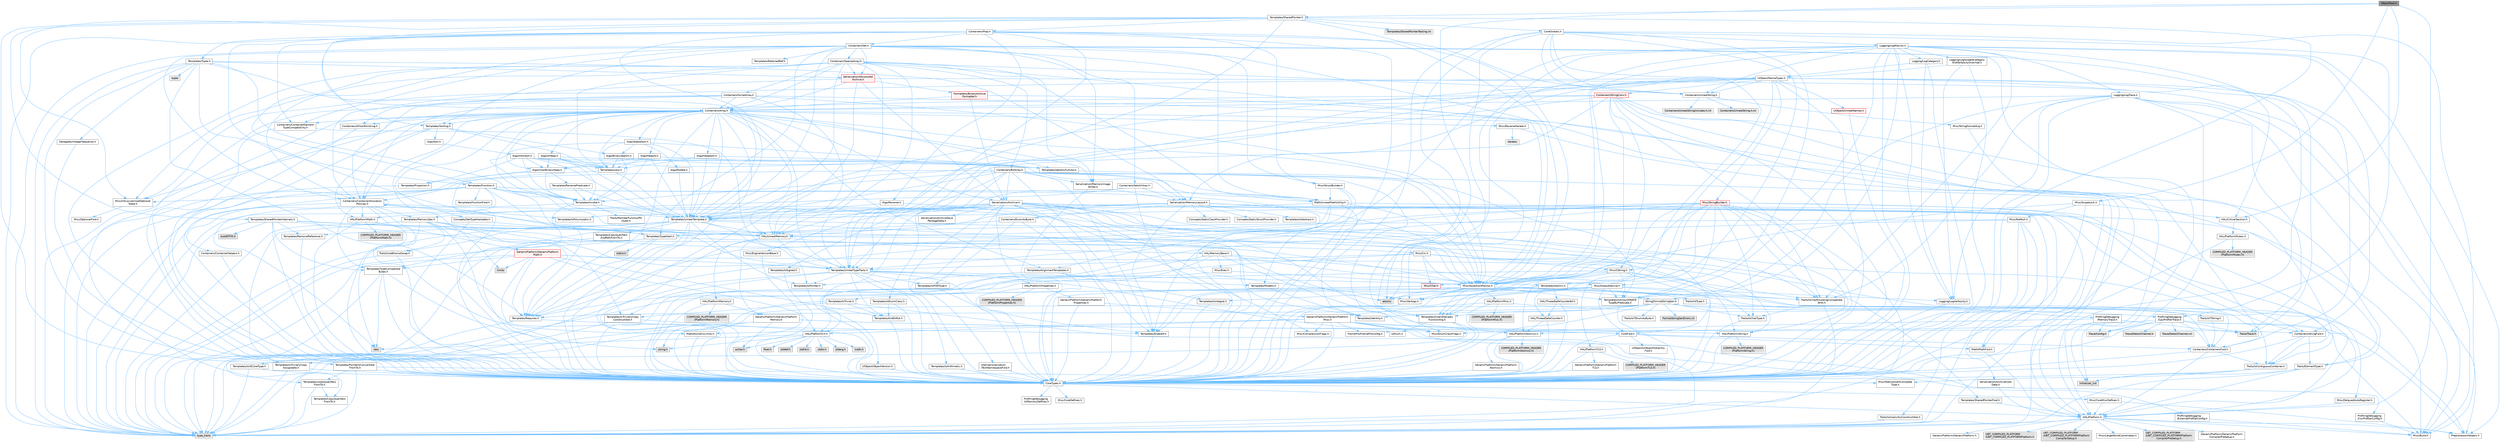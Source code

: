 digraph "ObjectPool.h"
{
 // INTERACTIVE_SVG=YES
 // LATEX_PDF_SIZE
  bgcolor="transparent";
  edge [fontname=Helvetica,fontsize=10,labelfontname=Helvetica,labelfontsize=10];
  node [fontname=Helvetica,fontsize=10,shape=box,height=0.2,width=0.4];
  Node1 [id="Node000001",label="ObjectPool.h",height=0.2,width=0.4,color="gray40", fillcolor="grey60", style="filled", fontcolor="black",tooltip=" "];
  Node1 -> Node2 [id="edge1_Node000001_Node000002",color="steelblue1",style="solid",tooltip=" "];
  Node2 [id="Node000002",label="atomic",height=0.2,width=0.4,color="grey60", fillcolor="#E0E0E0", style="filled",tooltip=" "];
  Node1 -> Node3 [id="edge2_Node000001_Node000003",color="steelblue1",style="solid",tooltip=" "];
  Node3 [id="Node000003",label="HAL/Platform.h",height=0.2,width=0.4,color="grey40", fillcolor="white", style="filled",URL="$d9/dd0/Platform_8h.html",tooltip=" "];
  Node3 -> Node4 [id="edge3_Node000003_Node000004",color="steelblue1",style="solid",tooltip=" "];
  Node4 [id="Node000004",label="Misc/Build.h",height=0.2,width=0.4,color="grey40", fillcolor="white", style="filled",URL="$d3/dbb/Build_8h.html",tooltip=" "];
  Node3 -> Node5 [id="edge4_Node000003_Node000005",color="steelblue1",style="solid",tooltip=" "];
  Node5 [id="Node000005",label="Misc/LargeWorldCoordinates.h",height=0.2,width=0.4,color="grey40", fillcolor="white", style="filled",URL="$d2/dcb/LargeWorldCoordinates_8h.html",tooltip=" "];
  Node3 -> Node6 [id="edge5_Node000003_Node000006",color="steelblue1",style="solid",tooltip=" "];
  Node6 [id="Node000006",label="type_traits",height=0.2,width=0.4,color="grey60", fillcolor="#E0E0E0", style="filled",tooltip=" "];
  Node3 -> Node7 [id="edge6_Node000003_Node000007",color="steelblue1",style="solid",tooltip=" "];
  Node7 [id="Node000007",label="PreprocessorHelpers.h",height=0.2,width=0.4,color="grey40", fillcolor="white", style="filled",URL="$db/ddb/PreprocessorHelpers_8h.html",tooltip=" "];
  Node3 -> Node8 [id="edge7_Node000003_Node000008",color="steelblue1",style="solid",tooltip=" "];
  Node8 [id="Node000008",label="UBT_COMPILED_PLATFORM\l/UBT_COMPILED_PLATFORMPlatform\lCompilerPreSetup.h",height=0.2,width=0.4,color="grey60", fillcolor="#E0E0E0", style="filled",tooltip=" "];
  Node3 -> Node9 [id="edge8_Node000003_Node000009",color="steelblue1",style="solid",tooltip=" "];
  Node9 [id="Node000009",label="GenericPlatform/GenericPlatform\lCompilerPreSetup.h",height=0.2,width=0.4,color="grey40", fillcolor="white", style="filled",URL="$d9/dc8/GenericPlatformCompilerPreSetup_8h.html",tooltip=" "];
  Node3 -> Node10 [id="edge9_Node000003_Node000010",color="steelblue1",style="solid",tooltip=" "];
  Node10 [id="Node000010",label="GenericPlatform/GenericPlatform.h",height=0.2,width=0.4,color="grey40", fillcolor="white", style="filled",URL="$d6/d84/GenericPlatform_8h.html",tooltip=" "];
  Node3 -> Node11 [id="edge10_Node000003_Node000011",color="steelblue1",style="solid",tooltip=" "];
  Node11 [id="Node000011",label="UBT_COMPILED_PLATFORM\l/UBT_COMPILED_PLATFORMPlatform.h",height=0.2,width=0.4,color="grey60", fillcolor="#E0E0E0", style="filled",tooltip=" "];
  Node3 -> Node12 [id="edge11_Node000003_Node000012",color="steelblue1",style="solid",tooltip=" "];
  Node12 [id="Node000012",label="UBT_COMPILED_PLATFORM\l/UBT_COMPILED_PLATFORMPlatform\lCompilerSetup.h",height=0.2,width=0.4,color="grey60", fillcolor="#E0E0E0", style="filled",tooltip=" "];
  Node1 -> Node13 [id="edge12_Node000001_Node000013",color="steelblue1",style="solid",tooltip=" "];
  Node13 [id="Node000013",label="HAL/CriticalSection.h",height=0.2,width=0.4,color="grey40", fillcolor="white", style="filled",URL="$d6/d90/CriticalSection_8h.html",tooltip=" "];
  Node13 -> Node14 [id="edge13_Node000013_Node000014",color="steelblue1",style="solid",tooltip=" "];
  Node14 [id="Node000014",label="HAL/PlatformMutex.h",height=0.2,width=0.4,color="grey40", fillcolor="white", style="filled",URL="$d9/d0b/PlatformMutex_8h.html",tooltip=" "];
  Node14 -> Node15 [id="edge14_Node000014_Node000015",color="steelblue1",style="solid",tooltip=" "];
  Node15 [id="Node000015",label="CoreTypes.h",height=0.2,width=0.4,color="grey40", fillcolor="white", style="filled",URL="$dc/dec/CoreTypes_8h.html",tooltip=" "];
  Node15 -> Node3 [id="edge15_Node000015_Node000003",color="steelblue1",style="solid",tooltip=" "];
  Node15 -> Node16 [id="edge16_Node000015_Node000016",color="steelblue1",style="solid",tooltip=" "];
  Node16 [id="Node000016",label="ProfilingDebugging\l/UMemoryDefines.h",height=0.2,width=0.4,color="grey40", fillcolor="white", style="filled",URL="$d2/da2/UMemoryDefines_8h.html",tooltip=" "];
  Node15 -> Node17 [id="edge17_Node000015_Node000017",color="steelblue1",style="solid",tooltip=" "];
  Node17 [id="Node000017",label="Misc/CoreMiscDefines.h",height=0.2,width=0.4,color="grey40", fillcolor="white", style="filled",URL="$da/d38/CoreMiscDefines_8h.html",tooltip=" "];
  Node17 -> Node3 [id="edge18_Node000017_Node000003",color="steelblue1",style="solid",tooltip=" "];
  Node17 -> Node7 [id="edge19_Node000017_Node000007",color="steelblue1",style="solid",tooltip=" "];
  Node15 -> Node18 [id="edge20_Node000015_Node000018",color="steelblue1",style="solid",tooltip=" "];
  Node18 [id="Node000018",label="Misc/CoreDefines.h",height=0.2,width=0.4,color="grey40", fillcolor="white", style="filled",URL="$d3/dd2/CoreDefines_8h.html",tooltip=" "];
  Node14 -> Node19 [id="edge21_Node000014_Node000019",color="steelblue1",style="solid",tooltip=" "];
  Node19 [id="Node000019",label="COMPILED_PLATFORM_HEADER\l(PlatformMutex.h)",height=0.2,width=0.4,color="grey60", fillcolor="#E0E0E0", style="filled",tooltip=" "];
  Node1 -> Node20 [id="edge22_Node000001_Node000020",color="steelblue1",style="solid",tooltip=" "];
  Node20 [id="Node000020",label="Misc/ScopeLock.h",height=0.2,width=0.4,color="grey40", fillcolor="white", style="filled",URL="$de/d73/ScopeLock_8h.html",tooltip=" "];
  Node20 -> Node15 [id="edge23_Node000020_Node000015",color="steelblue1",style="solid",tooltip=" "];
  Node20 -> Node21 [id="edge24_Node000020_Node000021",color="steelblue1",style="solid",tooltip=" "];
  Node21 [id="Node000021",label="Misc/AssertionMacros.h",height=0.2,width=0.4,color="grey40", fillcolor="white", style="filled",URL="$d0/dfa/AssertionMacros_8h.html",tooltip=" "];
  Node21 -> Node15 [id="edge25_Node000021_Node000015",color="steelblue1",style="solid",tooltip=" "];
  Node21 -> Node3 [id="edge26_Node000021_Node000003",color="steelblue1",style="solid",tooltip=" "];
  Node21 -> Node22 [id="edge27_Node000021_Node000022",color="steelblue1",style="solid",tooltip=" "];
  Node22 [id="Node000022",label="HAL/PlatformMisc.h",height=0.2,width=0.4,color="grey40", fillcolor="white", style="filled",URL="$d0/df5/PlatformMisc_8h.html",tooltip=" "];
  Node22 -> Node15 [id="edge28_Node000022_Node000015",color="steelblue1",style="solid",tooltip=" "];
  Node22 -> Node23 [id="edge29_Node000022_Node000023",color="steelblue1",style="solid",tooltip=" "];
  Node23 [id="Node000023",label="GenericPlatform/GenericPlatform\lMisc.h",height=0.2,width=0.4,color="grey40", fillcolor="white", style="filled",URL="$db/d9a/GenericPlatformMisc_8h.html",tooltip=" "];
  Node23 -> Node24 [id="edge30_Node000023_Node000024",color="steelblue1",style="solid",tooltip=" "];
  Node24 [id="Node000024",label="Containers/StringFwd.h",height=0.2,width=0.4,color="grey40", fillcolor="white", style="filled",URL="$df/d37/StringFwd_8h.html",tooltip=" "];
  Node24 -> Node15 [id="edge31_Node000024_Node000015",color="steelblue1",style="solid",tooltip=" "];
  Node24 -> Node25 [id="edge32_Node000024_Node000025",color="steelblue1",style="solid",tooltip=" "];
  Node25 [id="Node000025",label="Traits/ElementType.h",height=0.2,width=0.4,color="grey40", fillcolor="white", style="filled",URL="$d5/d4f/ElementType_8h.html",tooltip=" "];
  Node25 -> Node3 [id="edge33_Node000025_Node000003",color="steelblue1",style="solid",tooltip=" "];
  Node25 -> Node26 [id="edge34_Node000025_Node000026",color="steelblue1",style="solid",tooltip=" "];
  Node26 [id="Node000026",label="initializer_list",height=0.2,width=0.4,color="grey60", fillcolor="#E0E0E0", style="filled",tooltip=" "];
  Node25 -> Node6 [id="edge35_Node000025_Node000006",color="steelblue1",style="solid",tooltip=" "];
  Node24 -> Node27 [id="edge36_Node000024_Node000027",color="steelblue1",style="solid",tooltip=" "];
  Node27 [id="Node000027",label="Traits/IsContiguousContainer.h",height=0.2,width=0.4,color="grey40", fillcolor="white", style="filled",URL="$d5/d3c/IsContiguousContainer_8h.html",tooltip=" "];
  Node27 -> Node15 [id="edge37_Node000027_Node000015",color="steelblue1",style="solid",tooltip=" "];
  Node27 -> Node28 [id="edge38_Node000027_Node000028",color="steelblue1",style="solid",tooltip=" "];
  Node28 [id="Node000028",label="Misc/StaticAssertComplete\lType.h",height=0.2,width=0.4,color="grey40", fillcolor="white", style="filled",URL="$d5/d4e/StaticAssertCompleteType_8h.html",tooltip=" "];
  Node27 -> Node26 [id="edge39_Node000027_Node000026",color="steelblue1",style="solid",tooltip=" "];
  Node23 -> Node29 [id="edge40_Node000023_Node000029",color="steelblue1",style="solid",tooltip=" "];
  Node29 [id="Node000029",label="CoreFwd.h",height=0.2,width=0.4,color="grey40", fillcolor="white", style="filled",URL="$d1/d1e/CoreFwd_8h.html",tooltip=" "];
  Node29 -> Node15 [id="edge41_Node000029_Node000015",color="steelblue1",style="solid",tooltip=" "];
  Node29 -> Node30 [id="edge42_Node000029_Node000030",color="steelblue1",style="solid",tooltip=" "];
  Node30 [id="Node000030",label="Containers/ContainersFwd.h",height=0.2,width=0.4,color="grey40", fillcolor="white", style="filled",URL="$d4/d0a/ContainersFwd_8h.html",tooltip=" "];
  Node30 -> Node3 [id="edge43_Node000030_Node000003",color="steelblue1",style="solid",tooltip=" "];
  Node30 -> Node15 [id="edge44_Node000030_Node000015",color="steelblue1",style="solid",tooltip=" "];
  Node30 -> Node27 [id="edge45_Node000030_Node000027",color="steelblue1",style="solid",tooltip=" "];
  Node29 -> Node31 [id="edge46_Node000029_Node000031",color="steelblue1",style="solid",tooltip=" "];
  Node31 [id="Node000031",label="Math/MathFwd.h",height=0.2,width=0.4,color="grey40", fillcolor="white", style="filled",URL="$d2/d10/MathFwd_8h.html",tooltip=" "];
  Node31 -> Node3 [id="edge47_Node000031_Node000003",color="steelblue1",style="solid",tooltip=" "];
  Node29 -> Node32 [id="edge48_Node000029_Node000032",color="steelblue1",style="solid",tooltip=" "];
  Node32 [id="Node000032",label="UObject/UObjectHierarchy\lFwd.h",height=0.2,width=0.4,color="grey40", fillcolor="white", style="filled",URL="$d3/d13/UObjectHierarchyFwd_8h.html",tooltip=" "];
  Node23 -> Node15 [id="edge49_Node000023_Node000015",color="steelblue1",style="solid",tooltip=" "];
  Node23 -> Node33 [id="edge50_Node000023_Node000033",color="steelblue1",style="solid",tooltip=" "];
  Node33 [id="Node000033",label="FramePro/FrameProConfig.h",height=0.2,width=0.4,color="grey40", fillcolor="white", style="filled",URL="$d7/d90/FrameProConfig_8h.html",tooltip=" "];
  Node23 -> Node34 [id="edge51_Node000023_Node000034",color="steelblue1",style="solid",tooltip=" "];
  Node34 [id="Node000034",label="HAL/PlatformCrt.h",height=0.2,width=0.4,color="grey40", fillcolor="white", style="filled",URL="$d8/d75/PlatformCrt_8h.html",tooltip=" "];
  Node34 -> Node35 [id="edge52_Node000034_Node000035",color="steelblue1",style="solid",tooltip=" "];
  Node35 [id="Node000035",label="new",height=0.2,width=0.4,color="grey60", fillcolor="#E0E0E0", style="filled",tooltip=" "];
  Node34 -> Node36 [id="edge53_Node000034_Node000036",color="steelblue1",style="solid",tooltip=" "];
  Node36 [id="Node000036",label="wchar.h",height=0.2,width=0.4,color="grey60", fillcolor="#E0E0E0", style="filled",tooltip=" "];
  Node34 -> Node37 [id="edge54_Node000034_Node000037",color="steelblue1",style="solid",tooltip=" "];
  Node37 [id="Node000037",label="stddef.h",height=0.2,width=0.4,color="grey60", fillcolor="#E0E0E0", style="filled",tooltip=" "];
  Node34 -> Node38 [id="edge55_Node000034_Node000038",color="steelblue1",style="solid",tooltip=" "];
  Node38 [id="Node000038",label="stdlib.h",height=0.2,width=0.4,color="grey60", fillcolor="#E0E0E0", style="filled",tooltip=" "];
  Node34 -> Node39 [id="edge56_Node000034_Node000039",color="steelblue1",style="solid",tooltip=" "];
  Node39 [id="Node000039",label="stdio.h",height=0.2,width=0.4,color="grey60", fillcolor="#E0E0E0", style="filled",tooltip=" "];
  Node34 -> Node40 [id="edge57_Node000034_Node000040",color="steelblue1",style="solid",tooltip=" "];
  Node40 [id="Node000040",label="stdarg.h",height=0.2,width=0.4,color="grey60", fillcolor="#E0E0E0", style="filled",tooltip=" "];
  Node34 -> Node41 [id="edge58_Node000034_Node000041",color="steelblue1",style="solid",tooltip=" "];
  Node41 [id="Node000041",label="math.h",height=0.2,width=0.4,color="grey60", fillcolor="#E0E0E0", style="filled",tooltip=" "];
  Node34 -> Node42 [id="edge59_Node000034_Node000042",color="steelblue1",style="solid",tooltip=" "];
  Node42 [id="Node000042",label="float.h",height=0.2,width=0.4,color="grey60", fillcolor="#E0E0E0", style="filled",tooltip=" "];
  Node34 -> Node43 [id="edge60_Node000034_Node000043",color="steelblue1",style="solid",tooltip=" "];
  Node43 [id="Node000043",label="string.h",height=0.2,width=0.4,color="grey60", fillcolor="#E0E0E0", style="filled",tooltip=" "];
  Node23 -> Node44 [id="edge61_Node000023_Node000044",color="steelblue1",style="solid",tooltip=" "];
  Node44 [id="Node000044",label="Math/NumericLimits.h",height=0.2,width=0.4,color="grey40", fillcolor="white", style="filled",URL="$df/d1b/NumericLimits_8h.html",tooltip=" "];
  Node44 -> Node15 [id="edge62_Node000044_Node000015",color="steelblue1",style="solid",tooltip=" "];
  Node23 -> Node45 [id="edge63_Node000023_Node000045",color="steelblue1",style="solid",tooltip=" "];
  Node45 [id="Node000045",label="Misc/CompressionFlags.h",height=0.2,width=0.4,color="grey40", fillcolor="white", style="filled",URL="$d9/d76/CompressionFlags_8h.html",tooltip=" "];
  Node23 -> Node46 [id="edge64_Node000023_Node000046",color="steelblue1",style="solid",tooltip=" "];
  Node46 [id="Node000046",label="Misc/EnumClassFlags.h",height=0.2,width=0.4,color="grey40", fillcolor="white", style="filled",URL="$d8/de7/EnumClassFlags_8h.html",tooltip=" "];
  Node23 -> Node47 [id="edge65_Node000023_Node000047",color="steelblue1",style="solid",tooltip=" "];
  Node47 [id="Node000047",label="ProfilingDebugging\l/CsvProfilerConfig.h",height=0.2,width=0.4,color="grey40", fillcolor="white", style="filled",URL="$d3/d88/CsvProfilerConfig_8h.html",tooltip=" "];
  Node47 -> Node4 [id="edge66_Node000047_Node000004",color="steelblue1",style="solid",tooltip=" "];
  Node23 -> Node48 [id="edge67_Node000023_Node000048",color="steelblue1",style="solid",tooltip=" "];
  Node48 [id="Node000048",label="ProfilingDebugging\l/ExternalProfilerConfig.h",height=0.2,width=0.4,color="grey40", fillcolor="white", style="filled",URL="$d3/dbb/ExternalProfilerConfig_8h.html",tooltip=" "];
  Node48 -> Node4 [id="edge68_Node000048_Node000004",color="steelblue1",style="solid",tooltip=" "];
  Node22 -> Node49 [id="edge69_Node000022_Node000049",color="steelblue1",style="solid",tooltip=" "];
  Node49 [id="Node000049",label="COMPILED_PLATFORM_HEADER\l(PlatformMisc.h)",height=0.2,width=0.4,color="grey60", fillcolor="#E0E0E0", style="filled",tooltip=" "];
  Node22 -> Node50 [id="edge70_Node000022_Node000050",color="steelblue1",style="solid",tooltip=" "];
  Node50 [id="Node000050",label="ProfilingDebugging\l/CpuProfilerTrace.h",height=0.2,width=0.4,color="grey40", fillcolor="white", style="filled",URL="$da/dcb/CpuProfilerTrace_8h.html",tooltip=" "];
  Node50 -> Node15 [id="edge71_Node000050_Node000015",color="steelblue1",style="solid",tooltip=" "];
  Node50 -> Node30 [id="edge72_Node000050_Node000030",color="steelblue1",style="solid",tooltip=" "];
  Node50 -> Node51 [id="edge73_Node000050_Node000051",color="steelblue1",style="solid",tooltip=" "];
  Node51 [id="Node000051",label="HAL/PlatformAtomics.h",height=0.2,width=0.4,color="grey40", fillcolor="white", style="filled",URL="$d3/d36/PlatformAtomics_8h.html",tooltip=" "];
  Node51 -> Node15 [id="edge74_Node000051_Node000015",color="steelblue1",style="solid",tooltip=" "];
  Node51 -> Node52 [id="edge75_Node000051_Node000052",color="steelblue1",style="solid",tooltip=" "];
  Node52 [id="Node000052",label="GenericPlatform/GenericPlatform\lAtomics.h",height=0.2,width=0.4,color="grey40", fillcolor="white", style="filled",URL="$da/d72/GenericPlatformAtomics_8h.html",tooltip=" "];
  Node52 -> Node15 [id="edge76_Node000052_Node000015",color="steelblue1",style="solid",tooltip=" "];
  Node51 -> Node53 [id="edge77_Node000051_Node000053",color="steelblue1",style="solid",tooltip=" "];
  Node53 [id="Node000053",label="COMPILED_PLATFORM_HEADER\l(PlatformAtomics.h)",height=0.2,width=0.4,color="grey60", fillcolor="#E0E0E0", style="filled",tooltip=" "];
  Node50 -> Node7 [id="edge78_Node000050_Node000007",color="steelblue1",style="solid",tooltip=" "];
  Node50 -> Node4 [id="edge79_Node000050_Node000004",color="steelblue1",style="solid",tooltip=" "];
  Node50 -> Node54 [id="edge80_Node000050_Node000054",color="steelblue1",style="solid",tooltip=" "];
  Node54 [id="Node000054",label="Trace/Config.h",height=0.2,width=0.4,color="grey60", fillcolor="#E0E0E0", style="filled",tooltip=" "];
  Node50 -> Node55 [id="edge81_Node000050_Node000055",color="steelblue1",style="solid",tooltip=" "];
  Node55 [id="Node000055",label="Trace/Detail/Channel.h",height=0.2,width=0.4,color="grey60", fillcolor="#E0E0E0", style="filled",tooltip=" "];
  Node50 -> Node56 [id="edge82_Node000050_Node000056",color="steelblue1",style="solid",tooltip=" "];
  Node56 [id="Node000056",label="Trace/Detail/Channel.inl",height=0.2,width=0.4,color="grey60", fillcolor="#E0E0E0", style="filled",tooltip=" "];
  Node50 -> Node57 [id="edge83_Node000050_Node000057",color="steelblue1",style="solid",tooltip=" "];
  Node57 [id="Node000057",label="Trace/Trace.h",height=0.2,width=0.4,color="grey60", fillcolor="#E0E0E0", style="filled",tooltip=" "];
  Node21 -> Node7 [id="edge84_Node000021_Node000007",color="steelblue1",style="solid",tooltip=" "];
  Node21 -> Node58 [id="edge85_Node000021_Node000058",color="steelblue1",style="solid",tooltip=" "];
  Node58 [id="Node000058",label="Templates/EnableIf.h",height=0.2,width=0.4,color="grey40", fillcolor="white", style="filled",URL="$d7/d60/EnableIf_8h.html",tooltip=" "];
  Node58 -> Node15 [id="edge86_Node000058_Node000015",color="steelblue1",style="solid",tooltip=" "];
  Node21 -> Node59 [id="edge87_Node000021_Node000059",color="steelblue1",style="solid",tooltip=" "];
  Node59 [id="Node000059",label="Templates/IsArrayOrRefOf\lTypeByPredicate.h",height=0.2,width=0.4,color="grey40", fillcolor="white", style="filled",URL="$d6/da1/IsArrayOrRefOfTypeByPredicate_8h.html",tooltip=" "];
  Node59 -> Node15 [id="edge88_Node000059_Node000015",color="steelblue1",style="solid",tooltip=" "];
  Node21 -> Node60 [id="edge89_Node000021_Node000060",color="steelblue1",style="solid",tooltip=" "];
  Node60 [id="Node000060",label="Templates/IsValidVariadic\lFunctionArg.h",height=0.2,width=0.4,color="grey40", fillcolor="white", style="filled",URL="$d0/dc8/IsValidVariadicFunctionArg_8h.html",tooltip=" "];
  Node60 -> Node15 [id="edge90_Node000060_Node000015",color="steelblue1",style="solid",tooltip=" "];
  Node60 -> Node61 [id="edge91_Node000060_Node000061",color="steelblue1",style="solid",tooltip=" "];
  Node61 [id="Node000061",label="IsEnum.h",height=0.2,width=0.4,color="grey40", fillcolor="white", style="filled",URL="$d4/de5/IsEnum_8h.html",tooltip=" "];
  Node60 -> Node6 [id="edge92_Node000060_Node000006",color="steelblue1",style="solid",tooltip=" "];
  Node21 -> Node62 [id="edge93_Node000021_Node000062",color="steelblue1",style="solid",tooltip=" "];
  Node62 [id="Node000062",label="Traits/IsCharEncodingCompatible\lWith.h",height=0.2,width=0.4,color="grey40", fillcolor="white", style="filled",URL="$df/dd1/IsCharEncodingCompatibleWith_8h.html",tooltip=" "];
  Node62 -> Node6 [id="edge94_Node000062_Node000006",color="steelblue1",style="solid",tooltip=" "];
  Node62 -> Node63 [id="edge95_Node000062_Node000063",color="steelblue1",style="solid",tooltip=" "];
  Node63 [id="Node000063",label="Traits/IsCharType.h",height=0.2,width=0.4,color="grey40", fillcolor="white", style="filled",URL="$db/d51/IsCharType_8h.html",tooltip=" "];
  Node63 -> Node15 [id="edge96_Node000063_Node000015",color="steelblue1",style="solid",tooltip=" "];
  Node21 -> Node64 [id="edge97_Node000021_Node000064",color="steelblue1",style="solid",tooltip=" "];
  Node64 [id="Node000064",label="Misc/VarArgs.h",height=0.2,width=0.4,color="grey40", fillcolor="white", style="filled",URL="$d5/d6f/VarArgs_8h.html",tooltip=" "];
  Node64 -> Node15 [id="edge98_Node000064_Node000015",color="steelblue1",style="solid",tooltip=" "];
  Node21 -> Node65 [id="edge99_Node000021_Node000065",color="steelblue1",style="solid",tooltip=" "];
  Node65 [id="Node000065",label="String/FormatStringSan.h",height=0.2,width=0.4,color="grey40", fillcolor="white", style="filled",URL="$d3/d8b/FormatStringSan_8h.html",tooltip=" "];
  Node65 -> Node6 [id="edge100_Node000065_Node000006",color="steelblue1",style="solid",tooltip=" "];
  Node65 -> Node15 [id="edge101_Node000065_Node000015",color="steelblue1",style="solid",tooltip=" "];
  Node65 -> Node66 [id="edge102_Node000065_Node000066",color="steelblue1",style="solid",tooltip=" "];
  Node66 [id="Node000066",label="Templates/Requires.h",height=0.2,width=0.4,color="grey40", fillcolor="white", style="filled",URL="$dc/d96/Requires_8h.html",tooltip=" "];
  Node66 -> Node58 [id="edge103_Node000066_Node000058",color="steelblue1",style="solid",tooltip=" "];
  Node66 -> Node6 [id="edge104_Node000066_Node000006",color="steelblue1",style="solid",tooltip=" "];
  Node65 -> Node67 [id="edge105_Node000065_Node000067",color="steelblue1",style="solid",tooltip=" "];
  Node67 [id="Node000067",label="Templates/Identity.h",height=0.2,width=0.4,color="grey40", fillcolor="white", style="filled",URL="$d0/dd5/Identity_8h.html",tooltip=" "];
  Node65 -> Node60 [id="edge106_Node000065_Node000060",color="steelblue1",style="solid",tooltip=" "];
  Node65 -> Node63 [id="edge107_Node000065_Node000063",color="steelblue1",style="solid",tooltip=" "];
  Node65 -> Node68 [id="edge108_Node000065_Node000068",color="steelblue1",style="solid",tooltip=" "];
  Node68 [id="Node000068",label="Traits/IsTEnumAsByte.h",height=0.2,width=0.4,color="grey40", fillcolor="white", style="filled",URL="$d1/de6/IsTEnumAsByte_8h.html",tooltip=" "];
  Node65 -> Node69 [id="edge109_Node000065_Node000069",color="steelblue1",style="solid",tooltip=" "];
  Node69 [id="Node000069",label="Traits/IsTString.h",height=0.2,width=0.4,color="grey40", fillcolor="white", style="filled",URL="$d0/df8/IsTString_8h.html",tooltip=" "];
  Node69 -> Node30 [id="edge110_Node000069_Node000030",color="steelblue1",style="solid",tooltip=" "];
  Node65 -> Node30 [id="edge111_Node000065_Node000030",color="steelblue1",style="solid",tooltip=" "];
  Node65 -> Node70 [id="edge112_Node000065_Node000070",color="steelblue1",style="solid",tooltip=" "];
  Node70 [id="Node000070",label="FormatStringSanErrors.inl",height=0.2,width=0.4,color="grey60", fillcolor="#E0E0E0", style="filled",tooltip=" "];
  Node21 -> Node2 [id="edge113_Node000021_Node000002",color="steelblue1",style="solid",tooltip=" "];
  Node20 -> Node71 [id="edge114_Node000020_Node000071",color="steelblue1",style="solid",tooltip=" "];
  Node71 [id="Node000071",label="Misc/NotNull.h",height=0.2,width=0.4,color="grey40", fillcolor="white", style="filled",URL="$df/dcc/Misc_2NotNull_8h.html",tooltip=" "];
  Node71 -> Node15 [id="edge115_Node000071_Node000015",color="steelblue1",style="solid",tooltip=" "];
  Node71 -> Node66 [id="edge116_Node000071_Node000066",color="steelblue1",style="solid",tooltip=" "];
  Node71 -> Node72 [id="edge117_Node000071_Node000072",color="steelblue1",style="solid",tooltip=" "];
  Node72 [id="Node000072",label="Templates/TypeHash.h",height=0.2,width=0.4,color="grey40", fillcolor="white", style="filled",URL="$d1/d62/TypeHash_8h.html",tooltip=" "];
  Node72 -> Node15 [id="edge118_Node000072_Node000015",color="steelblue1",style="solid",tooltip=" "];
  Node72 -> Node66 [id="edge119_Node000072_Node000066",color="steelblue1",style="solid",tooltip=" "];
  Node72 -> Node73 [id="edge120_Node000072_Node000073",color="steelblue1",style="solid",tooltip=" "];
  Node73 [id="Node000073",label="Misc/Crc.h",height=0.2,width=0.4,color="grey40", fillcolor="white", style="filled",URL="$d4/dd2/Crc_8h.html",tooltip=" "];
  Node73 -> Node15 [id="edge121_Node000073_Node000015",color="steelblue1",style="solid",tooltip=" "];
  Node73 -> Node74 [id="edge122_Node000073_Node000074",color="steelblue1",style="solid",tooltip=" "];
  Node74 [id="Node000074",label="HAL/PlatformString.h",height=0.2,width=0.4,color="grey40", fillcolor="white", style="filled",URL="$db/db5/PlatformString_8h.html",tooltip=" "];
  Node74 -> Node15 [id="edge123_Node000074_Node000015",color="steelblue1",style="solid",tooltip=" "];
  Node74 -> Node75 [id="edge124_Node000074_Node000075",color="steelblue1",style="solid",tooltip=" "];
  Node75 [id="Node000075",label="COMPILED_PLATFORM_HEADER\l(PlatformString.h)",height=0.2,width=0.4,color="grey60", fillcolor="#E0E0E0", style="filled",tooltip=" "];
  Node73 -> Node21 [id="edge125_Node000073_Node000021",color="steelblue1",style="solid",tooltip=" "];
  Node73 -> Node76 [id="edge126_Node000073_Node000076",color="steelblue1",style="solid",tooltip=" "];
  Node76 [id="Node000076",label="Misc/CString.h",height=0.2,width=0.4,color="grey40", fillcolor="white", style="filled",URL="$d2/d49/CString_8h.html",tooltip=" "];
  Node76 -> Node15 [id="edge127_Node000076_Node000015",color="steelblue1",style="solid",tooltip=" "];
  Node76 -> Node34 [id="edge128_Node000076_Node000034",color="steelblue1",style="solid",tooltip=" "];
  Node76 -> Node74 [id="edge129_Node000076_Node000074",color="steelblue1",style="solid",tooltip=" "];
  Node76 -> Node21 [id="edge130_Node000076_Node000021",color="steelblue1",style="solid",tooltip=" "];
  Node76 -> Node77 [id="edge131_Node000076_Node000077",color="steelblue1",style="solid",tooltip=" "];
  Node77 [id="Node000077",label="Misc/Char.h",height=0.2,width=0.4,color="red", fillcolor="#FFF0F0", style="filled",URL="$d0/d58/Char_8h.html",tooltip=" "];
  Node77 -> Node15 [id="edge132_Node000077_Node000015",color="steelblue1",style="solid",tooltip=" "];
  Node77 -> Node78 [id="edge133_Node000077_Node000078",color="steelblue1",style="solid",tooltip=" "];
  Node78 [id="Node000078",label="Traits/IntType.h",height=0.2,width=0.4,color="grey40", fillcolor="white", style="filled",URL="$d7/deb/IntType_8h.html",tooltip=" "];
  Node78 -> Node3 [id="edge134_Node000078_Node000003",color="steelblue1",style="solid",tooltip=" "];
  Node77 -> Node6 [id="edge135_Node000077_Node000006",color="steelblue1",style="solid",tooltip=" "];
  Node76 -> Node64 [id="edge136_Node000076_Node000064",color="steelblue1",style="solid",tooltip=" "];
  Node76 -> Node59 [id="edge137_Node000076_Node000059",color="steelblue1",style="solid",tooltip=" "];
  Node76 -> Node60 [id="edge138_Node000076_Node000060",color="steelblue1",style="solid",tooltip=" "];
  Node76 -> Node62 [id="edge139_Node000076_Node000062",color="steelblue1",style="solid",tooltip=" "];
  Node73 -> Node77 [id="edge140_Node000073_Node000077",color="steelblue1",style="solid",tooltip=" "];
  Node73 -> Node81 [id="edge141_Node000073_Node000081",color="steelblue1",style="solid",tooltip=" "];
  Node81 [id="Node000081",label="Templates/UnrealTypeTraits.h",height=0.2,width=0.4,color="grey40", fillcolor="white", style="filled",URL="$d2/d2d/UnrealTypeTraits_8h.html",tooltip=" "];
  Node81 -> Node15 [id="edge142_Node000081_Node000015",color="steelblue1",style="solid",tooltip=" "];
  Node81 -> Node82 [id="edge143_Node000081_Node000082",color="steelblue1",style="solid",tooltip=" "];
  Node82 [id="Node000082",label="Templates/IsPointer.h",height=0.2,width=0.4,color="grey40", fillcolor="white", style="filled",URL="$d7/d05/IsPointer_8h.html",tooltip=" "];
  Node82 -> Node15 [id="edge144_Node000082_Node000015",color="steelblue1",style="solid",tooltip=" "];
  Node81 -> Node21 [id="edge145_Node000081_Node000021",color="steelblue1",style="solid",tooltip=" "];
  Node81 -> Node83 [id="edge146_Node000081_Node000083",color="steelblue1",style="solid",tooltip=" "];
  Node83 [id="Node000083",label="Templates/AndOrNot.h",height=0.2,width=0.4,color="grey40", fillcolor="white", style="filled",URL="$db/d0a/AndOrNot_8h.html",tooltip=" "];
  Node83 -> Node15 [id="edge147_Node000083_Node000015",color="steelblue1",style="solid",tooltip=" "];
  Node81 -> Node58 [id="edge148_Node000081_Node000058",color="steelblue1",style="solid",tooltip=" "];
  Node81 -> Node84 [id="edge149_Node000081_Node000084",color="steelblue1",style="solid",tooltip=" "];
  Node84 [id="Node000084",label="Templates/IsArithmetic.h",height=0.2,width=0.4,color="grey40", fillcolor="white", style="filled",URL="$d2/d5d/IsArithmetic_8h.html",tooltip=" "];
  Node84 -> Node15 [id="edge150_Node000084_Node000015",color="steelblue1",style="solid",tooltip=" "];
  Node81 -> Node61 [id="edge151_Node000081_Node000061",color="steelblue1",style="solid",tooltip=" "];
  Node81 -> Node85 [id="edge152_Node000081_Node000085",color="steelblue1",style="solid",tooltip=" "];
  Node85 [id="Node000085",label="Templates/Models.h",height=0.2,width=0.4,color="grey40", fillcolor="white", style="filled",URL="$d3/d0c/Models_8h.html",tooltip=" "];
  Node85 -> Node67 [id="edge153_Node000085_Node000067",color="steelblue1",style="solid",tooltip=" "];
  Node81 -> Node86 [id="edge154_Node000081_Node000086",color="steelblue1",style="solid",tooltip=" "];
  Node86 [id="Node000086",label="Templates/IsPODType.h",height=0.2,width=0.4,color="grey40", fillcolor="white", style="filled",URL="$d7/db1/IsPODType_8h.html",tooltip=" "];
  Node86 -> Node15 [id="edge155_Node000086_Node000015",color="steelblue1",style="solid",tooltip=" "];
  Node81 -> Node87 [id="edge156_Node000081_Node000087",color="steelblue1",style="solid",tooltip=" "];
  Node87 [id="Node000087",label="Templates/IsUECoreType.h",height=0.2,width=0.4,color="grey40", fillcolor="white", style="filled",URL="$d1/db8/IsUECoreType_8h.html",tooltip=" "];
  Node87 -> Node15 [id="edge157_Node000087_Node000015",color="steelblue1",style="solid",tooltip=" "];
  Node87 -> Node6 [id="edge158_Node000087_Node000006",color="steelblue1",style="solid",tooltip=" "];
  Node81 -> Node88 [id="edge159_Node000081_Node000088",color="steelblue1",style="solid",tooltip=" "];
  Node88 [id="Node000088",label="Templates/IsTriviallyCopy\lConstructible.h",height=0.2,width=0.4,color="grey40", fillcolor="white", style="filled",URL="$d3/d78/IsTriviallyCopyConstructible_8h.html",tooltip=" "];
  Node88 -> Node15 [id="edge160_Node000088_Node000015",color="steelblue1",style="solid",tooltip=" "];
  Node88 -> Node6 [id="edge161_Node000088_Node000006",color="steelblue1",style="solid",tooltip=" "];
  Node73 -> Node63 [id="edge162_Node000073_Node000063",color="steelblue1",style="solid",tooltip=" "];
  Node72 -> Node89 [id="edge163_Node000072_Node000089",color="steelblue1",style="solid",tooltip=" "];
  Node89 [id="Node000089",label="stdint.h",height=0.2,width=0.4,color="grey60", fillcolor="#E0E0E0", style="filled",tooltip=" "];
  Node72 -> Node6 [id="edge164_Node000072_Node000006",color="steelblue1",style="solid",tooltip=" "];
  Node71 -> Node90 [id="edge165_Node000071_Node000090",color="steelblue1",style="solid",tooltip=" "];
  Node90 [id="Node000090",label="Traits/IsImplicitlyConstructible.h",height=0.2,width=0.4,color="grey40", fillcolor="white", style="filled",URL="$d8/df5/IsImplicitlyConstructible_8h.html",tooltip=" "];
  Node90 -> Node6 [id="edge166_Node000090_Node000006",color="steelblue1",style="solid",tooltip=" "];
  Node71 -> Node6 [id="edge167_Node000071_Node000006",color="steelblue1",style="solid",tooltip=" "];
  Node20 -> Node13 [id="edge168_Node000020_Node000013",color="steelblue1",style="solid",tooltip=" "];
  Node1 -> Node91 [id="edge169_Node000001_Node000091",color="steelblue1",style="solid",tooltip=" "];
  Node91 [id="Node000091",label="Templates/SharedPointer.h",height=0.2,width=0.4,color="grey40", fillcolor="white", style="filled",URL="$d2/d17/SharedPointer_8h.html",tooltip=" "];
  Node91 -> Node15 [id="edge170_Node000091_Node000015",color="steelblue1",style="solid",tooltip=" "];
  Node91 -> Node92 [id="edge171_Node000091_Node000092",color="steelblue1",style="solid",tooltip=" "];
  Node92 [id="Node000092",label="Misc/IntrusiveUnsetOptional\lState.h",height=0.2,width=0.4,color="grey40", fillcolor="white", style="filled",URL="$d2/d0a/IntrusiveUnsetOptionalState_8h.html",tooltip=" "];
  Node92 -> Node93 [id="edge172_Node000092_Node000093",color="steelblue1",style="solid",tooltip=" "];
  Node93 [id="Node000093",label="Misc/OptionalFwd.h",height=0.2,width=0.4,color="grey40", fillcolor="white", style="filled",URL="$dc/d50/OptionalFwd_8h.html",tooltip=" "];
  Node91 -> Node94 [id="edge173_Node000091_Node000094",color="steelblue1",style="solid",tooltip=" "];
  Node94 [id="Node000094",label="Templates/PointerIsConvertible\lFromTo.h",height=0.2,width=0.4,color="grey40", fillcolor="white", style="filled",URL="$d6/d65/PointerIsConvertibleFromTo_8h.html",tooltip=" "];
  Node94 -> Node15 [id="edge174_Node000094_Node000015",color="steelblue1",style="solid",tooltip=" "];
  Node94 -> Node28 [id="edge175_Node000094_Node000028",color="steelblue1",style="solid",tooltip=" "];
  Node94 -> Node95 [id="edge176_Node000094_Node000095",color="steelblue1",style="solid",tooltip=" "];
  Node95 [id="Node000095",label="Templates/LosesQualifiers\lFromTo.h",height=0.2,width=0.4,color="grey40", fillcolor="white", style="filled",URL="$d2/db3/LosesQualifiersFromTo_8h.html",tooltip=" "];
  Node95 -> Node96 [id="edge177_Node000095_Node000096",color="steelblue1",style="solid",tooltip=" "];
  Node96 [id="Node000096",label="Templates/CopyQualifiers\lFromTo.h",height=0.2,width=0.4,color="grey40", fillcolor="white", style="filled",URL="$d5/db4/CopyQualifiersFromTo_8h.html",tooltip=" "];
  Node95 -> Node6 [id="edge178_Node000095_Node000006",color="steelblue1",style="solid",tooltip=" "];
  Node94 -> Node6 [id="edge179_Node000094_Node000006",color="steelblue1",style="solid",tooltip=" "];
  Node91 -> Node21 [id="edge180_Node000091_Node000021",color="steelblue1",style="solid",tooltip=" "];
  Node91 -> Node97 [id="edge181_Node000091_Node000097",color="steelblue1",style="solid",tooltip=" "];
  Node97 [id="Node000097",label="HAL/UnrealMemory.h",height=0.2,width=0.4,color="grey40", fillcolor="white", style="filled",URL="$d9/d96/UnrealMemory_8h.html",tooltip=" "];
  Node97 -> Node15 [id="edge182_Node000097_Node000015",color="steelblue1",style="solid",tooltip=" "];
  Node97 -> Node98 [id="edge183_Node000097_Node000098",color="steelblue1",style="solid",tooltip=" "];
  Node98 [id="Node000098",label="GenericPlatform/GenericPlatform\lMemory.h",height=0.2,width=0.4,color="grey40", fillcolor="white", style="filled",URL="$dd/d22/GenericPlatformMemory_8h.html",tooltip=" "];
  Node98 -> Node29 [id="edge184_Node000098_Node000029",color="steelblue1",style="solid",tooltip=" "];
  Node98 -> Node15 [id="edge185_Node000098_Node000015",color="steelblue1",style="solid",tooltip=" "];
  Node98 -> Node74 [id="edge186_Node000098_Node000074",color="steelblue1",style="solid",tooltip=" "];
  Node98 -> Node43 [id="edge187_Node000098_Node000043",color="steelblue1",style="solid",tooltip=" "];
  Node98 -> Node36 [id="edge188_Node000098_Node000036",color="steelblue1",style="solid",tooltip=" "];
  Node97 -> Node99 [id="edge189_Node000097_Node000099",color="steelblue1",style="solid",tooltip=" "];
  Node99 [id="Node000099",label="HAL/MemoryBase.h",height=0.2,width=0.4,color="grey40", fillcolor="white", style="filled",URL="$d6/d9f/MemoryBase_8h.html",tooltip=" "];
  Node99 -> Node15 [id="edge190_Node000099_Node000015",color="steelblue1",style="solid",tooltip=" "];
  Node99 -> Node51 [id="edge191_Node000099_Node000051",color="steelblue1",style="solid",tooltip=" "];
  Node99 -> Node34 [id="edge192_Node000099_Node000034",color="steelblue1",style="solid",tooltip=" "];
  Node99 -> Node100 [id="edge193_Node000099_Node000100",color="steelblue1",style="solid",tooltip=" "];
  Node100 [id="Node000100",label="Misc/Exec.h",height=0.2,width=0.4,color="grey40", fillcolor="white", style="filled",URL="$de/ddb/Exec_8h.html",tooltip=" "];
  Node100 -> Node15 [id="edge194_Node000100_Node000015",color="steelblue1",style="solid",tooltip=" "];
  Node100 -> Node21 [id="edge195_Node000100_Node000021",color="steelblue1",style="solid",tooltip=" "];
  Node99 -> Node101 [id="edge196_Node000099_Node000101",color="steelblue1",style="solid",tooltip=" "];
  Node101 [id="Node000101",label="Misc/OutputDevice.h",height=0.2,width=0.4,color="grey40", fillcolor="white", style="filled",URL="$d7/d32/OutputDevice_8h.html",tooltip=" "];
  Node101 -> Node29 [id="edge197_Node000101_Node000029",color="steelblue1",style="solid",tooltip=" "];
  Node101 -> Node15 [id="edge198_Node000101_Node000015",color="steelblue1",style="solid",tooltip=" "];
  Node101 -> Node102 [id="edge199_Node000101_Node000102",color="steelblue1",style="solid",tooltip=" "];
  Node102 [id="Node000102",label="Logging/LogVerbosity.h",height=0.2,width=0.4,color="grey40", fillcolor="white", style="filled",URL="$d2/d8f/LogVerbosity_8h.html",tooltip=" "];
  Node102 -> Node15 [id="edge200_Node000102_Node000015",color="steelblue1",style="solid",tooltip=" "];
  Node101 -> Node64 [id="edge201_Node000101_Node000064",color="steelblue1",style="solid",tooltip=" "];
  Node101 -> Node59 [id="edge202_Node000101_Node000059",color="steelblue1",style="solid",tooltip=" "];
  Node101 -> Node60 [id="edge203_Node000101_Node000060",color="steelblue1",style="solid",tooltip=" "];
  Node101 -> Node62 [id="edge204_Node000101_Node000062",color="steelblue1",style="solid",tooltip=" "];
  Node99 -> Node103 [id="edge205_Node000099_Node000103",color="steelblue1",style="solid",tooltip=" "];
  Node103 [id="Node000103",label="Templates/Atomic.h",height=0.2,width=0.4,color="grey40", fillcolor="white", style="filled",URL="$d3/d91/Atomic_8h.html",tooltip=" "];
  Node103 -> Node104 [id="edge206_Node000103_Node000104",color="steelblue1",style="solid",tooltip=" "];
  Node104 [id="Node000104",label="HAL/ThreadSafeCounter.h",height=0.2,width=0.4,color="grey40", fillcolor="white", style="filled",URL="$dc/dc9/ThreadSafeCounter_8h.html",tooltip=" "];
  Node104 -> Node15 [id="edge207_Node000104_Node000015",color="steelblue1",style="solid",tooltip=" "];
  Node104 -> Node51 [id="edge208_Node000104_Node000051",color="steelblue1",style="solid",tooltip=" "];
  Node103 -> Node105 [id="edge209_Node000103_Node000105",color="steelblue1",style="solid",tooltip=" "];
  Node105 [id="Node000105",label="HAL/ThreadSafeCounter64.h",height=0.2,width=0.4,color="grey40", fillcolor="white", style="filled",URL="$d0/d12/ThreadSafeCounter64_8h.html",tooltip=" "];
  Node105 -> Node15 [id="edge210_Node000105_Node000015",color="steelblue1",style="solid",tooltip=" "];
  Node105 -> Node104 [id="edge211_Node000105_Node000104",color="steelblue1",style="solid",tooltip=" "];
  Node103 -> Node106 [id="edge212_Node000103_Node000106",color="steelblue1",style="solid",tooltip=" "];
  Node106 [id="Node000106",label="Templates/IsIntegral.h",height=0.2,width=0.4,color="grey40", fillcolor="white", style="filled",URL="$da/d64/IsIntegral_8h.html",tooltip=" "];
  Node106 -> Node15 [id="edge213_Node000106_Node000015",color="steelblue1",style="solid",tooltip=" "];
  Node103 -> Node107 [id="edge214_Node000103_Node000107",color="steelblue1",style="solid",tooltip=" "];
  Node107 [id="Node000107",label="Templates/IsTrivial.h",height=0.2,width=0.4,color="grey40", fillcolor="white", style="filled",URL="$da/d4c/IsTrivial_8h.html",tooltip=" "];
  Node107 -> Node83 [id="edge215_Node000107_Node000083",color="steelblue1",style="solid",tooltip=" "];
  Node107 -> Node88 [id="edge216_Node000107_Node000088",color="steelblue1",style="solid",tooltip=" "];
  Node107 -> Node108 [id="edge217_Node000107_Node000108",color="steelblue1",style="solid",tooltip=" "];
  Node108 [id="Node000108",label="Templates/IsTriviallyCopy\lAssignable.h",height=0.2,width=0.4,color="grey40", fillcolor="white", style="filled",URL="$d2/df2/IsTriviallyCopyAssignable_8h.html",tooltip=" "];
  Node108 -> Node15 [id="edge218_Node000108_Node000015",color="steelblue1",style="solid",tooltip=" "];
  Node108 -> Node6 [id="edge219_Node000108_Node000006",color="steelblue1",style="solid",tooltip=" "];
  Node107 -> Node6 [id="edge220_Node000107_Node000006",color="steelblue1",style="solid",tooltip=" "];
  Node103 -> Node78 [id="edge221_Node000103_Node000078",color="steelblue1",style="solid",tooltip=" "];
  Node103 -> Node2 [id="edge222_Node000103_Node000002",color="steelblue1",style="solid",tooltip=" "];
  Node97 -> Node109 [id="edge223_Node000097_Node000109",color="steelblue1",style="solid",tooltip=" "];
  Node109 [id="Node000109",label="HAL/PlatformMemory.h",height=0.2,width=0.4,color="grey40", fillcolor="white", style="filled",URL="$de/d68/PlatformMemory_8h.html",tooltip=" "];
  Node109 -> Node15 [id="edge224_Node000109_Node000015",color="steelblue1",style="solid",tooltip=" "];
  Node109 -> Node98 [id="edge225_Node000109_Node000098",color="steelblue1",style="solid",tooltip=" "];
  Node109 -> Node110 [id="edge226_Node000109_Node000110",color="steelblue1",style="solid",tooltip=" "];
  Node110 [id="Node000110",label="COMPILED_PLATFORM_HEADER\l(PlatformMemory.h)",height=0.2,width=0.4,color="grey60", fillcolor="#E0E0E0", style="filled",tooltip=" "];
  Node97 -> Node111 [id="edge227_Node000097_Node000111",color="steelblue1",style="solid",tooltip=" "];
  Node111 [id="Node000111",label="ProfilingDebugging\l/MemoryTrace.h",height=0.2,width=0.4,color="grey40", fillcolor="white", style="filled",URL="$da/dd7/MemoryTrace_8h.html",tooltip=" "];
  Node111 -> Node3 [id="edge228_Node000111_Node000003",color="steelblue1",style="solid",tooltip=" "];
  Node111 -> Node46 [id="edge229_Node000111_Node000046",color="steelblue1",style="solid",tooltip=" "];
  Node111 -> Node54 [id="edge230_Node000111_Node000054",color="steelblue1",style="solid",tooltip=" "];
  Node111 -> Node57 [id="edge231_Node000111_Node000057",color="steelblue1",style="solid",tooltip=" "];
  Node97 -> Node82 [id="edge232_Node000097_Node000082",color="steelblue1",style="solid",tooltip=" "];
  Node91 -> Node112 [id="edge233_Node000091_Node000112",color="steelblue1",style="solid",tooltip=" "];
  Node112 [id="Node000112",label="Containers/Array.h",height=0.2,width=0.4,color="grey40", fillcolor="white", style="filled",URL="$df/dd0/Array_8h.html",tooltip=" "];
  Node112 -> Node15 [id="edge234_Node000112_Node000015",color="steelblue1",style="solid",tooltip=" "];
  Node112 -> Node21 [id="edge235_Node000112_Node000021",color="steelblue1",style="solid",tooltip=" "];
  Node112 -> Node92 [id="edge236_Node000112_Node000092",color="steelblue1",style="solid",tooltip=" "];
  Node112 -> Node113 [id="edge237_Node000112_Node000113",color="steelblue1",style="solid",tooltip=" "];
  Node113 [id="Node000113",label="Misc/ReverseIterate.h",height=0.2,width=0.4,color="grey40", fillcolor="white", style="filled",URL="$db/de3/ReverseIterate_8h.html",tooltip=" "];
  Node113 -> Node3 [id="edge238_Node000113_Node000003",color="steelblue1",style="solid",tooltip=" "];
  Node113 -> Node114 [id="edge239_Node000113_Node000114",color="steelblue1",style="solid",tooltip=" "];
  Node114 [id="Node000114",label="iterator",height=0.2,width=0.4,color="grey60", fillcolor="#E0E0E0", style="filled",tooltip=" "];
  Node112 -> Node97 [id="edge240_Node000112_Node000097",color="steelblue1",style="solid",tooltip=" "];
  Node112 -> Node81 [id="edge241_Node000112_Node000081",color="steelblue1",style="solid",tooltip=" "];
  Node112 -> Node115 [id="edge242_Node000112_Node000115",color="steelblue1",style="solid",tooltip=" "];
  Node115 [id="Node000115",label="Templates/UnrealTemplate.h",height=0.2,width=0.4,color="grey40", fillcolor="white", style="filled",URL="$d4/d24/UnrealTemplate_8h.html",tooltip=" "];
  Node115 -> Node15 [id="edge243_Node000115_Node000015",color="steelblue1",style="solid",tooltip=" "];
  Node115 -> Node82 [id="edge244_Node000115_Node000082",color="steelblue1",style="solid",tooltip=" "];
  Node115 -> Node97 [id="edge245_Node000115_Node000097",color="steelblue1",style="solid",tooltip=" "];
  Node115 -> Node116 [id="edge246_Node000115_Node000116",color="steelblue1",style="solid",tooltip=" "];
  Node116 [id="Node000116",label="Templates/CopyQualifiers\lAndRefsFromTo.h",height=0.2,width=0.4,color="grey40", fillcolor="white", style="filled",URL="$d3/db3/CopyQualifiersAndRefsFromTo_8h.html",tooltip=" "];
  Node116 -> Node96 [id="edge247_Node000116_Node000096",color="steelblue1",style="solid",tooltip=" "];
  Node115 -> Node81 [id="edge248_Node000115_Node000081",color="steelblue1",style="solid",tooltip=" "];
  Node115 -> Node117 [id="edge249_Node000115_Node000117",color="steelblue1",style="solid",tooltip=" "];
  Node117 [id="Node000117",label="Templates/RemoveReference.h",height=0.2,width=0.4,color="grey40", fillcolor="white", style="filled",URL="$da/dbe/RemoveReference_8h.html",tooltip=" "];
  Node117 -> Node15 [id="edge250_Node000117_Node000015",color="steelblue1",style="solid",tooltip=" "];
  Node115 -> Node66 [id="edge251_Node000115_Node000066",color="steelblue1",style="solid",tooltip=" "];
  Node115 -> Node118 [id="edge252_Node000115_Node000118",color="steelblue1",style="solid",tooltip=" "];
  Node118 [id="Node000118",label="Templates/TypeCompatible\lBytes.h",height=0.2,width=0.4,color="grey40", fillcolor="white", style="filled",URL="$df/d0a/TypeCompatibleBytes_8h.html",tooltip=" "];
  Node118 -> Node15 [id="edge253_Node000118_Node000015",color="steelblue1",style="solid",tooltip=" "];
  Node118 -> Node43 [id="edge254_Node000118_Node000043",color="steelblue1",style="solid",tooltip=" "];
  Node118 -> Node35 [id="edge255_Node000118_Node000035",color="steelblue1",style="solid",tooltip=" "];
  Node118 -> Node6 [id="edge256_Node000118_Node000006",color="steelblue1",style="solid",tooltip=" "];
  Node115 -> Node67 [id="edge257_Node000115_Node000067",color="steelblue1",style="solid",tooltip=" "];
  Node115 -> Node27 [id="edge258_Node000115_Node000027",color="steelblue1",style="solid",tooltip=" "];
  Node115 -> Node119 [id="edge259_Node000115_Node000119",color="steelblue1",style="solid",tooltip=" "];
  Node119 [id="Node000119",label="Traits/UseBitwiseSwap.h",height=0.2,width=0.4,color="grey40", fillcolor="white", style="filled",URL="$db/df3/UseBitwiseSwap_8h.html",tooltip=" "];
  Node119 -> Node15 [id="edge260_Node000119_Node000015",color="steelblue1",style="solid",tooltip=" "];
  Node119 -> Node6 [id="edge261_Node000119_Node000006",color="steelblue1",style="solid",tooltip=" "];
  Node115 -> Node6 [id="edge262_Node000115_Node000006",color="steelblue1",style="solid",tooltip=" "];
  Node112 -> Node120 [id="edge263_Node000112_Node000120",color="steelblue1",style="solid",tooltip=" "];
  Node120 [id="Node000120",label="Containers/AllowShrinking.h",height=0.2,width=0.4,color="grey40", fillcolor="white", style="filled",URL="$d7/d1a/AllowShrinking_8h.html",tooltip=" "];
  Node120 -> Node15 [id="edge264_Node000120_Node000015",color="steelblue1",style="solid",tooltip=" "];
  Node112 -> Node121 [id="edge265_Node000112_Node000121",color="steelblue1",style="solid",tooltip=" "];
  Node121 [id="Node000121",label="Containers/ContainerAllocation\lPolicies.h",height=0.2,width=0.4,color="grey40", fillcolor="white", style="filled",URL="$d7/dff/ContainerAllocationPolicies_8h.html",tooltip=" "];
  Node121 -> Node15 [id="edge266_Node000121_Node000015",color="steelblue1",style="solid",tooltip=" "];
  Node121 -> Node122 [id="edge267_Node000121_Node000122",color="steelblue1",style="solid",tooltip=" "];
  Node122 [id="Node000122",label="Containers/ContainerHelpers.h",height=0.2,width=0.4,color="grey40", fillcolor="white", style="filled",URL="$d7/d33/ContainerHelpers_8h.html",tooltip=" "];
  Node122 -> Node15 [id="edge268_Node000122_Node000015",color="steelblue1",style="solid",tooltip=" "];
  Node121 -> Node121 [id="edge269_Node000121_Node000121",color="steelblue1",style="solid",tooltip=" "];
  Node121 -> Node123 [id="edge270_Node000121_Node000123",color="steelblue1",style="solid",tooltip=" "];
  Node123 [id="Node000123",label="HAL/PlatformMath.h",height=0.2,width=0.4,color="grey40", fillcolor="white", style="filled",URL="$dc/d53/PlatformMath_8h.html",tooltip=" "];
  Node123 -> Node15 [id="edge271_Node000123_Node000015",color="steelblue1",style="solid",tooltip=" "];
  Node123 -> Node124 [id="edge272_Node000123_Node000124",color="steelblue1",style="solid",tooltip=" "];
  Node124 [id="Node000124",label="GenericPlatform/GenericPlatform\lMath.h",height=0.2,width=0.4,color="red", fillcolor="#FFF0F0", style="filled",URL="$d5/d79/GenericPlatformMath_8h.html",tooltip=" "];
  Node124 -> Node15 [id="edge273_Node000124_Node000015",color="steelblue1",style="solid",tooltip=" "];
  Node124 -> Node30 [id="edge274_Node000124_Node000030",color="steelblue1",style="solid",tooltip=" "];
  Node124 -> Node34 [id="edge275_Node000124_Node000034",color="steelblue1",style="solid",tooltip=" "];
  Node124 -> Node83 [id="edge276_Node000124_Node000083",color="steelblue1",style="solid",tooltip=" "];
  Node124 -> Node81 [id="edge277_Node000124_Node000081",color="steelblue1",style="solid",tooltip=" "];
  Node124 -> Node66 [id="edge278_Node000124_Node000066",color="steelblue1",style="solid",tooltip=" "];
  Node124 -> Node118 [id="edge279_Node000124_Node000118",color="steelblue1",style="solid",tooltip=" "];
  Node124 -> Node129 [id="edge280_Node000124_Node000129",color="steelblue1",style="solid",tooltip=" "];
  Node129 [id="Node000129",label="limits",height=0.2,width=0.4,color="grey60", fillcolor="#E0E0E0", style="filled",tooltip=" "];
  Node124 -> Node6 [id="edge281_Node000124_Node000006",color="steelblue1",style="solid",tooltip=" "];
  Node123 -> Node130 [id="edge282_Node000123_Node000130",color="steelblue1",style="solid",tooltip=" "];
  Node130 [id="Node000130",label="COMPILED_PLATFORM_HEADER\l(PlatformMath.h)",height=0.2,width=0.4,color="grey60", fillcolor="#E0E0E0", style="filled",tooltip=" "];
  Node121 -> Node97 [id="edge283_Node000121_Node000097",color="steelblue1",style="solid",tooltip=" "];
  Node121 -> Node44 [id="edge284_Node000121_Node000044",color="steelblue1",style="solid",tooltip=" "];
  Node121 -> Node21 [id="edge285_Node000121_Node000021",color="steelblue1",style="solid",tooltip=" "];
  Node121 -> Node131 [id="edge286_Node000121_Node000131",color="steelblue1",style="solid",tooltip=" "];
  Node131 [id="Node000131",label="Templates/IsPolymorphic.h",height=0.2,width=0.4,color="grey40", fillcolor="white", style="filled",URL="$dc/d20/IsPolymorphic_8h.html",tooltip=" "];
  Node121 -> Node132 [id="edge287_Node000121_Node000132",color="steelblue1",style="solid",tooltip=" "];
  Node132 [id="Node000132",label="Templates/MemoryOps.h",height=0.2,width=0.4,color="grey40", fillcolor="white", style="filled",URL="$db/dea/MemoryOps_8h.html",tooltip=" "];
  Node132 -> Node15 [id="edge288_Node000132_Node000015",color="steelblue1",style="solid",tooltip=" "];
  Node132 -> Node97 [id="edge289_Node000132_Node000097",color="steelblue1",style="solid",tooltip=" "];
  Node132 -> Node108 [id="edge290_Node000132_Node000108",color="steelblue1",style="solid",tooltip=" "];
  Node132 -> Node88 [id="edge291_Node000132_Node000088",color="steelblue1",style="solid",tooltip=" "];
  Node132 -> Node66 [id="edge292_Node000132_Node000066",color="steelblue1",style="solid",tooltip=" "];
  Node132 -> Node81 [id="edge293_Node000132_Node000081",color="steelblue1",style="solid",tooltip=" "];
  Node132 -> Node119 [id="edge294_Node000132_Node000119",color="steelblue1",style="solid",tooltip=" "];
  Node132 -> Node35 [id="edge295_Node000132_Node000035",color="steelblue1",style="solid",tooltip=" "];
  Node132 -> Node6 [id="edge296_Node000132_Node000006",color="steelblue1",style="solid",tooltip=" "];
  Node121 -> Node118 [id="edge297_Node000121_Node000118",color="steelblue1",style="solid",tooltip=" "];
  Node121 -> Node6 [id="edge298_Node000121_Node000006",color="steelblue1",style="solid",tooltip=" "];
  Node112 -> Node133 [id="edge299_Node000112_Node000133",color="steelblue1",style="solid",tooltip=" "];
  Node133 [id="Node000133",label="Containers/ContainerElement\lTypeCompatibility.h",height=0.2,width=0.4,color="grey40", fillcolor="white", style="filled",URL="$df/ddf/ContainerElementTypeCompatibility_8h.html",tooltip=" "];
  Node133 -> Node15 [id="edge300_Node000133_Node000015",color="steelblue1",style="solid",tooltip=" "];
  Node133 -> Node81 [id="edge301_Node000133_Node000081",color="steelblue1",style="solid",tooltip=" "];
  Node112 -> Node134 [id="edge302_Node000112_Node000134",color="steelblue1",style="solid",tooltip=" "];
  Node134 [id="Node000134",label="Serialization/Archive.h",height=0.2,width=0.4,color="grey40", fillcolor="white", style="filled",URL="$d7/d3b/Archive_8h.html",tooltip=" "];
  Node134 -> Node29 [id="edge303_Node000134_Node000029",color="steelblue1",style="solid",tooltip=" "];
  Node134 -> Node15 [id="edge304_Node000134_Node000015",color="steelblue1",style="solid",tooltip=" "];
  Node134 -> Node135 [id="edge305_Node000134_Node000135",color="steelblue1",style="solid",tooltip=" "];
  Node135 [id="Node000135",label="HAL/PlatformProperties.h",height=0.2,width=0.4,color="grey40", fillcolor="white", style="filled",URL="$d9/db0/PlatformProperties_8h.html",tooltip=" "];
  Node135 -> Node15 [id="edge306_Node000135_Node000015",color="steelblue1",style="solid",tooltip=" "];
  Node135 -> Node136 [id="edge307_Node000135_Node000136",color="steelblue1",style="solid",tooltip=" "];
  Node136 [id="Node000136",label="GenericPlatform/GenericPlatform\lProperties.h",height=0.2,width=0.4,color="grey40", fillcolor="white", style="filled",URL="$d2/dcd/GenericPlatformProperties_8h.html",tooltip=" "];
  Node136 -> Node15 [id="edge308_Node000136_Node000015",color="steelblue1",style="solid",tooltip=" "];
  Node136 -> Node23 [id="edge309_Node000136_Node000023",color="steelblue1",style="solid",tooltip=" "];
  Node135 -> Node137 [id="edge310_Node000135_Node000137",color="steelblue1",style="solid",tooltip=" "];
  Node137 [id="Node000137",label="COMPILED_PLATFORM_HEADER\l(PlatformProperties.h)",height=0.2,width=0.4,color="grey60", fillcolor="#E0E0E0", style="filled",tooltip=" "];
  Node134 -> Node138 [id="edge311_Node000134_Node000138",color="steelblue1",style="solid",tooltip=" "];
  Node138 [id="Node000138",label="Internationalization\l/TextNamespaceFwd.h",height=0.2,width=0.4,color="grey40", fillcolor="white", style="filled",URL="$d8/d97/TextNamespaceFwd_8h.html",tooltip=" "];
  Node138 -> Node15 [id="edge312_Node000138_Node000015",color="steelblue1",style="solid",tooltip=" "];
  Node134 -> Node31 [id="edge313_Node000134_Node000031",color="steelblue1",style="solid",tooltip=" "];
  Node134 -> Node21 [id="edge314_Node000134_Node000021",color="steelblue1",style="solid",tooltip=" "];
  Node134 -> Node4 [id="edge315_Node000134_Node000004",color="steelblue1",style="solid",tooltip=" "];
  Node134 -> Node45 [id="edge316_Node000134_Node000045",color="steelblue1",style="solid",tooltip=" "];
  Node134 -> Node139 [id="edge317_Node000134_Node000139",color="steelblue1",style="solid",tooltip=" "];
  Node139 [id="Node000139",label="Misc/EngineVersionBase.h",height=0.2,width=0.4,color="grey40", fillcolor="white", style="filled",URL="$d5/d2b/EngineVersionBase_8h.html",tooltip=" "];
  Node139 -> Node15 [id="edge318_Node000139_Node000015",color="steelblue1",style="solid",tooltip=" "];
  Node134 -> Node64 [id="edge319_Node000134_Node000064",color="steelblue1",style="solid",tooltip=" "];
  Node134 -> Node140 [id="edge320_Node000134_Node000140",color="steelblue1",style="solid",tooltip=" "];
  Node140 [id="Node000140",label="Serialization/ArchiveCook\lData.h",height=0.2,width=0.4,color="grey40", fillcolor="white", style="filled",URL="$dc/db6/ArchiveCookData_8h.html",tooltip=" "];
  Node140 -> Node3 [id="edge321_Node000140_Node000003",color="steelblue1",style="solid",tooltip=" "];
  Node134 -> Node141 [id="edge322_Node000134_Node000141",color="steelblue1",style="solid",tooltip=" "];
  Node141 [id="Node000141",label="Serialization/ArchiveSave\lPackageData.h",height=0.2,width=0.4,color="grey40", fillcolor="white", style="filled",URL="$d1/d37/ArchiveSavePackageData_8h.html",tooltip=" "];
  Node134 -> Node58 [id="edge323_Node000134_Node000058",color="steelblue1",style="solid",tooltip=" "];
  Node134 -> Node59 [id="edge324_Node000134_Node000059",color="steelblue1",style="solid",tooltip=" "];
  Node134 -> Node142 [id="edge325_Node000134_Node000142",color="steelblue1",style="solid",tooltip=" "];
  Node142 [id="Node000142",label="Templates/IsEnumClass.h",height=0.2,width=0.4,color="grey40", fillcolor="white", style="filled",URL="$d7/d15/IsEnumClass_8h.html",tooltip=" "];
  Node142 -> Node15 [id="edge326_Node000142_Node000015",color="steelblue1",style="solid",tooltip=" "];
  Node142 -> Node83 [id="edge327_Node000142_Node000083",color="steelblue1",style="solid",tooltip=" "];
  Node134 -> Node128 [id="edge328_Node000134_Node000128",color="steelblue1",style="solid",tooltip=" "];
  Node128 [id="Node000128",label="Templates/IsSigned.h",height=0.2,width=0.4,color="grey40", fillcolor="white", style="filled",URL="$d8/dd8/IsSigned_8h.html",tooltip=" "];
  Node128 -> Node15 [id="edge329_Node000128_Node000015",color="steelblue1",style="solid",tooltip=" "];
  Node134 -> Node60 [id="edge330_Node000134_Node000060",color="steelblue1",style="solid",tooltip=" "];
  Node134 -> Node115 [id="edge331_Node000134_Node000115",color="steelblue1",style="solid",tooltip=" "];
  Node134 -> Node62 [id="edge332_Node000134_Node000062",color="steelblue1",style="solid",tooltip=" "];
  Node134 -> Node143 [id="edge333_Node000134_Node000143",color="steelblue1",style="solid",tooltip=" "];
  Node143 [id="Node000143",label="UObject/ObjectVersion.h",height=0.2,width=0.4,color="grey40", fillcolor="white", style="filled",URL="$da/d63/ObjectVersion_8h.html",tooltip=" "];
  Node143 -> Node15 [id="edge334_Node000143_Node000015",color="steelblue1",style="solid",tooltip=" "];
  Node112 -> Node144 [id="edge335_Node000112_Node000144",color="steelblue1",style="solid",tooltip=" "];
  Node144 [id="Node000144",label="Serialization/MemoryImage\lWriter.h",height=0.2,width=0.4,color="grey40", fillcolor="white", style="filled",URL="$d0/d08/MemoryImageWriter_8h.html",tooltip=" "];
  Node144 -> Node15 [id="edge336_Node000144_Node000015",color="steelblue1",style="solid",tooltip=" "];
  Node144 -> Node145 [id="edge337_Node000144_Node000145",color="steelblue1",style="solid",tooltip=" "];
  Node145 [id="Node000145",label="Serialization/MemoryLayout.h",height=0.2,width=0.4,color="grey40", fillcolor="white", style="filled",URL="$d7/d66/MemoryLayout_8h.html",tooltip=" "];
  Node145 -> Node146 [id="edge338_Node000145_Node000146",color="steelblue1",style="solid",tooltip=" "];
  Node146 [id="Node000146",label="Concepts/StaticClassProvider.h",height=0.2,width=0.4,color="grey40", fillcolor="white", style="filled",URL="$dd/d83/StaticClassProvider_8h.html",tooltip=" "];
  Node145 -> Node147 [id="edge339_Node000145_Node000147",color="steelblue1",style="solid",tooltip=" "];
  Node147 [id="Node000147",label="Concepts/StaticStructProvider.h",height=0.2,width=0.4,color="grey40", fillcolor="white", style="filled",URL="$d5/d77/StaticStructProvider_8h.html",tooltip=" "];
  Node145 -> Node148 [id="edge340_Node000145_Node000148",color="steelblue1",style="solid",tooltip=" "];
  Node148 [id="Node000148",label="Containers/EnumAsByte.h",height=0.2,width=0.4,color="grey40", fillcolor="white", style="filled",URL="$d6/d9a/EnumAsByte_8h.html",tooltip=" "];
  Node148 -> Node15 [id="edge341_Node000148_Node000015",color="steelblue1",style="solid",tooltip=" "];
  Node148 -> Node86 [id="edge342_Node000148_Node000086",color="steelblue1",style="solid",tooltip=" "];
  Node148 -> Node72 [id="edge343_Node000148_Node000072",color="steelblue1",style="solid",tooltip=" "];
  Node145 -> Node24 [id="edge344_Node000145_Node000024",color="steelblue1",style="solid",tooltip=" "];
  Node145 -> Node97 [id="edge345_Node000145_Node000097",color="steelblue1",style="solid",tooltip=" "];
  Node145 -> Node149 [id="edge346_Node000145_Node000149",color="steelblue1",style="solid",tooltip=" "];
  Node149 [id="Node000149",label="Misc/DelayedAutoRegister.h",height=0.2,width=0.4,color="grey40", fillcolor="white", style="filled",URL="$d1/dda/DelayedAutoRegister_8h.html",tooltip=" "];
  Node149 -> Node3 [id="edge347_Node000149_Node000003",color="steelblue1",style="solid",tooltip=" "];
  Node145 -> Node58 [id="edge348_Node000145_Node000058",color="steelblue1",style="solid",tooltip=" "];
  Node145 -> Node150 [id="edge349_Node000145_Node000150",color="steelblue1",style="solid",tooltip=" "];
  Node150 [id="Node000150",label="Templates/IsAbstract.h",height=0.2,width=0.4,color="grey40", fillcolor="white", style="filled",URL="$d8/db7/IsAbstract_8h.html",tooltip=" "];
  Node145 -> Node131 [id="edge350_Node000145_Node000131",color="steelblue1",style="solid",tooltip=" "];
  Node145 -> Node85 [id="edge351_Node000145_Node000085",color="steelblue1",style="solid",tooltip=" "];
  Node145 -> Node115 [id="edge352_Node000145_Node000115",color="steelblue1",style="solid",tooltip=" "];
  Node112 -> Node151 [id="edge353_Node000112_Node000151",color="steelblue1",style="solid",tooltip=" "];
  Node151 [id="Node000151",label="Algo/Heapify.h",height=0.2,width=0.4,color="grey40", fillcolor="white", style="filled",URL="$d0/d2a/Heapify_8h.html",tooltip=" "];
  Node151 -> Node152 [id="edge354_Node000151_Node000152",color="steelblue1",style="solid",tooltip=" "];
  Node152 [id="Node000152",label="Algo/Impl/BinaryHeap.h",height=0.2,width=0.4,color="grey40", fillcolor="white", style="filled",URL="$d7/da3/Algo_2Impl_2BinaryHeap_8h.html",tooltip=" "];
  Node152 -> Node153 [id="edge355_Node000152_Node000153",color="steelblue1",style="solid",tooltip=" "];
  Node153 [id="Node000153",label="Templates/Invoke.h",height=0.2,width=0.4,color="grey40", fillcolor="white", style="filled",URL="$d7/deb/Invoke_8h.html",tooltip=" "];
  Node153 -> Node15 [id="edge356_Node000153_Node000015",color="steelblue1",style="solid",tooltip=" "];
  Node153 -> Node154 [id="edge357_Node000153_Node000154",color="steelblue1",style="solid",tooltip=" "];
  Node154 [id="Node000154",label="Traits/MemberFunctionPtr\lOuter.h",height=0.2,width=0.4,color="grey40", fillcolor="white", style="filled",URL="$db/da7/MemberFunctionPtrOuter_8h.html",tooltip=" "];
  Node153 -> Node115 [id="edge358_Node000153_Node000115",color="steelblue1",style="solid",tooltip=" "];
  Node153 -> Node6 [id="edge359_Node000153_Node000006",color="steelblue1",style="solid",tooltip=" "];
  Node152 -> Node155 [id="edge360_Node000152_Node000155",color="steelblue1",style="solid",tooltip=" "];
  Node155 [id="Node000155",label="Templates/Projection.h",height=0.2,width=0.4,color="grey40", fillcolor="white", style="filled",URL="$d7/df0/Projection_8h.html",tooltip=" "];
  Node155 -> Node6 [id="edge361_Node000155_Node000006",color="steelblue1",style="solid",tooltip=" "];
  Node152 -> Node156 [id="edge362_Node000152_Node000156",color="steelblue1",style="solid",tooltip=" "];
  Node156 [id="Node000156",label="Templates/ReversePredicate.h",height=0.2,width=0.4,color="grey40", fillcolor="white", style="filled",URL="$d8/d28/ReversePredicate_8h.html",tooltip=" "];
  Node156 -> Node153 [id="edge363_Node000156_Node000153",color="steelblue1",style="solid",tooltip=" "];
  Node156 -> Node115 [id="edge364_Node000156_Node000115",color="steelblue1",style="solid",tooltip=" "];
  Node152 -> Node6 [id="edge365_Node000152_Node000006",color="steelblue1",style="solid",tooltip=" "];
  Node151 -> Node157 [id="edge366_Node000151_Node000157",color="steelblue1",style="solid",tooltip=" "];
  Node157 [id="Node000157",label="Templates/IdentityFunctor.h",height=0.2,width=0.4,color="grey40", fillcolor="white", style="filled",URL="$d7/d2e/IdentityFunctor_8h.html",tooltip=" "];
  Node157 -> Node3 [id="edge367_Node000157_Node000003",color="steelblue1",style="solid",tooltip=" "];
  Node151 -> Node153 [id="edge368_Node000151_Node000153",color="steelblue1",style="solid",tooltip=" "];
  Node151 -> Node158 [id="edge369_Node000151_Node000158",color="steelblue1",style="solid",tooltip=" "];
  Node158 [id="Node000158",label="Templates/Less.h",height=0.2,width=0.4,color="grey40", fillcolor="white", style="filled",URL="$de/dc8/Less_8h.html",tooltip=" "];
  Node158 -> Node15 [id="edge370_Node000158_Node000015",color="steelblue1",style="solid",tooltip=" "];
  Node158 -> Node115 [id="edge371_Node000158_Node000115",color="steelblue1",style="solid",tooltip=" "];
  Node151 -> Node115 [id="edge372_Node000151_Node000115",color="steelblue1",style="solid",tooltip=" "];
  Node112 -> Node159 [id="edge373_Node000112_Node000159",color="steelblue1",style="solid",tooltip=" "];
  Node159 [id="Node000159",label="Algo/HeapSort.h",height=0.2,width=0.4,color="grey40", fillcolor="white", style="filled",URL="$d3/d92/HeapSort_8h.html",tooltip=" "];
  Node159 -> Node152 [id="edge374_Node000159_Node000152",color="steelblue1",style="solid",tooltip=" "];
  Node159 -> Node157 [id="edge375_Node000159_Node000157",color="steelblue1",style="solid",tooltip=" "];
  Node159 -> Node158 [id="edge376_Node000159_Node000158",color="steelblue1",style="solid",tooltip=" "];
  Node159 -> Node115 [id="edge377_Node000159_Node000115",color="steelblue1",style="solid",tooltip=" "];
  Node112 -> Node160 [id="edge378_Node000112_Node000160",color="steelblue1",style="solid",tooltip=" "];
  Node160 [id="Node000160",label="Algo/IsHeap.h",height=0.2,width=0.4,color="grey40", fillcolor="white", style="filled",URL="$de/d32/IsHeap_8h.html",tooltip=" "];
  Node160 -> Node152 [id="edge379_Node000160_Node000152",color="steelblue1",style="solid",tooltip=" "];
  Node160 -> Node157 [id="edge380_Node000160_Node000157",color="steelblue1",style="solid",tooltip=" "];
  Node160 -> Node153 [id="edge381_Node000160_Node000153",color="steelblue1",style="solid",tooltip=" "];
  Node160 -> Node158 [id="edge382_Node000160_Node000158",color="steelblue1",style="solid",tooltip=" "];
  Node160 -> Node115 [id="edge383_Node000160_Node000115",color="steelblue1",style="solid",tooltip=" "];
  Node112 -> Node152 [id="edge384_Node000112_Node000152",color="steelblue1",style="solid",tooltip=" "];
  Node112 -> Node161 [id="edge385_Node000112_Node000161",color="steelblue1",style="solid",tooltip=" "];
  Node161 [id="Node000161",label="Algo/StableSort.h",height=0.2,width=0.4,color="grey40", fillcolor="white", style="filled",URL="$d7/d3c/StableSort_8h.html",tooltip=" "];
  Node161 -> Node162 [id="edge386_Node000161_Node000162",color="steelblue1",style="solid",tooltip=" "];
  Node162 [id="Node000162",label="Algo/BinarySearch.h",height=0.2,width=0.4,color="grey40", fillcolor="white", style="filled",URL="$db/db4/BinarySearch_8h.html",tooltip=" "];
  Node162 -> Node157 [id="edge387_Node000162_Node000157",color="steelblue1",style="solid",tooltip=" "];
  Node162 -> Node153 [id="edge388_Node000162_Node000153",color="steelblue1",style="solid",tooltip=" "];
  Node162 -> Node158 [id="edge389_Node000162_Node000158",color="steelblue1",style="solid",tooltip=" "];
  Node161 -> Node163 [id="edge390_Node000161_Node000163",color="steelblue1",style="solid",tooltip=" "];
  Node163 [id="Node000163",label="Algo/Rotate.h",height=0.2,width=0.4,color="grey40", fillcolor="white", style="filled",URL="$dd/da7/Rotate_8h.html",tooltip=" "];
  Node163 -> Node115 [id="edge391_Node000163_Node000115",color="steelblue1",style="solid",tooltip=" "];
  Node161 -> Node157 [id="edge392_Node000161_Node000157",color="steelblue1",style="solid",tooltip=" "];
  Node161 -> Node153 [id="edge393_Node000161_Node000153",color="steelblue1",style="solid",tooltip=" "];
  Node161 -> Node158 [id="edge394_Node000161_Node000158",color="steelblue1",style="solid",tooltip=" "];
  Node161 -> Node115 [id="edge395_Node000161_Node000115",color="steelblue1",style="solid",tooltip=" "];
  Node112 -> Node164 [id="edge396_Node000112_Node000164",color="steelblue1",style="solid",tooltip=" "];
  Node164 [id="Node000164",label="Concepts/GetTypeHashable.h",height=0.2,width=0.4,color="grey40", fillcolor="white", style="filled",URL="$d3/da2/GetTypeHashable_8h.html",tooltip=" "];
  Node164 -> Node15 [id="edge397_Node000164_Node000015",color="steelblue1",style="solid",tooltip=" "];
  Node164 -> Node72 [id="edge398_Node000164_Node000072",color="steelblue1",style="solid",tooltip=" "];
  Node112 -> Node157 [id="edge399_Node000112_Node000157",color="steelblue1",style="solid",tooltip=" "];
  Node112 -> Node153 [id="edge400_Node000112_Node000153",color="steelblue1",style="solid",tooltip=" "];
  Node112 -> Node158 [id="edge401_Node000112_Node000158",color="steelblue1",style="solid",tooltip=" "];
  Node112 -> Node95 [id="edge402_Node000112_Node000095",color="steelblue1",style="solid",tooltip=" "];
  Node112 -> Node66 [id="edge403_Node000112_Node000066",color="steelblue1",style="solid",tooltip=" "];
  Node112 -> Node165 [id="edge404_Node000112_Node000165",color="steelblue1",style="solid",tooltip=" "];
  Node165 [id="Node000165",label="Templates/Sorting.h",height=0.2,width=0.4,color="grey40", fillcolor="white", style="filled",URL="$d3/d9e/Sorting_8h.html",tooltip=" "];
  Node165 -> Node15 [id="edge405_Node000165_Node000015",color="steelblue1",style="solid",tooltip=" "];
  Node165 -> Node162 [id="edge406_Node000165_Node000162",color="steelblue1",style="solid",tooltip=" "];
  Node165 -> Node166 [id="edge407_Node000165_Node000166",color="steelblue1",style="solid",tooltip=" "];
  Node166 [id="Node000166",label="Algo/Sort.h",height=0.2,width=0.4,color="grey40", fillcolor="white", style="filled",URL="$d1/d87/Sort_8h.html",tooltip=" "];
  Node166 -> Node167 [id="edge408_Node000166_Node000167",color="steelblue1",style="solid",tooltip=" "];
  Node167 [id="Node000167",label="Algo/IntroSort.h",height=0.2,width=0.4,color="grey40", fillcolor="white", style="filled",URL="$d3/db3/IntroSort_8h.html",tooltip=" "];
  Node167 -> Node152 [id="edge409_Node000167_Node000152",color="steelblue1",style="solid",tooltip=" "];
  Node167 -> Node168 [id="edge410_Node000167_Node000168",color="steelblue1",style="solid",tooltip=" "];
  Node168 [id="Node000168",label="Math/UnrealMathUtility.h",height=0.2,width=0.4,color="grey40", fillcolor="white", style="filled",URL="$db/db8/UnrealMathUtility_8h.html",tooltip=" "];
  Node168 -> Node15 [id="edge411_Node000168_Node000015",color="steelblue1",style="solid",tooltip=" "];
  Node168 -> Node21 [id="edge412_Node000168_Node000021",color="steelblue1",style="solid",tooltip=" "];
  Node168 -> Node123 [id="edge413_Node000168_Node000123",color="steelblue1",style="solid",tooltip=" "];
  Node168 -> Node31 [id="edge414_Node000168_Node000031",color="steelblue1",style="solid",tooltip=" "];
  Node168 -> Node67 [id="edge415_Node000168_Node000067",color="steelblue1",style="solid",tooltip=" "];
  Node168 -> Node66 [id="edge416_Node000168_Node000066",color="steelblue1",style="solid",tooltip=" "];
  Node167 -> Node157 [id="edge417_Node000167_Node000157",color="steelblue1",style="solid",tooltip=" "];
  Node167 -> Node153 [id="edge418_Node000167_Node000153",color="steelblue1",style="solid",tooltip=" "];
  Node167 -> Node155 [id="edge419_Node000167_Node000155",color="steelblue1",style="solid",tooltip=" "];
  Node167 -> Node158 [id="edge420_Node000167_Node000158",color="steelblue1",style="solid",tooltip=" "];
  Node167 -> Node115 [id="edge421_Node000167_Node000115",color="steelblue1",style="solid",tooltip=" "];
  Node165 -> Node123 [id="edge422_Node000165_Node000123",color="steelblue1",style="solid",tooltip=" "];
  Node165 -> Node158 [id="edge423_Node000165_Node000158",color="steelblue1",style="solid",tooltip=" "];
  Node112 -> Node169 [id="edge424_Node000112_Node000169",color="steelblue1",style="solid",tooltip=" "];
  Node169 [id="Node000169",label="Templates/AlignmentTemplates.h",height=0.2,width=0.4,color="grey40", fillcolor="white", style="filled",URL="$dd/d32/AlignmentTemplates_8h.html",tooltip=" "];
  Node169 -> Node15 [id="edge425_Node000169_Node000015",color="steelblue1",style="solid",tooltip=" "];
  Node169 -> Node106 [id="edge426_Node000169_Node000106",color="steelblue1",style="solid",tooltip=" "];
  Node169 -> Node82 [id="edge427_Node000169_Node000082",color="steelblue1",style="solid",tooltip=" "];
  Node112 -> Node25 [id="edge428_Node000112_Node000025",color="steelblue1",style="solid",tooltip=" "];
  Node112 -> Node129 [id="edge429_Node000112_Node000129",color="steelblue1",style="solid",tooltip=" "];
  Node112 -> Node6 [id="edge430_Node000112_Node000006",color="steelblue1",style="solid",tooltip=" "];
  Node91 -> Node170 [id="edge431_Node000091_Node000170",color="steelblue1",style="solid",tooltip=" "];
  Node170 [id="Node000170",label="Containers/Map.h",height=0.2,width=0.4,color="grey40", fillcolor="white", style="filled",URL="$df/d79/Map_8h.html",tooltip=" "];
  Node170 -> Node15 [id="edge432_Node000170_Node000015",color="steelblue1",style="solid",tooltip=" "];
  Node170 -> Node171 [id="edge433_Node000170_Node000171",color="steelblue1",style="solid",tooltip=" "];
  Node171 [id="Node000171",label="Algo/Reverse.h",height=0.2,width=0.4,color="grey40", fillcolor="white", style="filled",URL="$d5/d93/Reverse_8h.html",tooltip=" "];
  Node171 -> Node15 [id="edge434_Node000171_Node000015",color="steelblue1",style="solid",tooltip=" "];
  Node171 -> Node115 [id="edge435_Node000171_Node000115",color="steelblue1",style="solid",tooltip=" "];
  Node170 -> Node133 [id="edge436_Node000170_Node000133",color="steelblue1",style="solid",tooltip=" "];
  Node170 -> Node172 [id="edge437_Node000170_Node000172",color="steelblue1",style="solid",tooltip=" "];
  Node172 [id="Node000172",label="Containers/Set.h",height=0.2,width=0.4,color="grey40", fillcolor="white", style="filled",URL="$d4/d45/Set_8h.html",tooltip=" "];
  Node172 -> Node121 [id="edge438_Node000172_Node000121",color="steelblue1",style="solid",tooltip=" "];
  Node172 -> Node133 [id="edge439_Node000172_Node000133",color="steelblue1",style="solid",tooltip=" "];
  Node172 -> Node173 [id="edge440_Node000172_Node000173",color="steelblue1",style="solid",tooltip=" "];
  Node173 [id="Node000173",label="Containers/SetUtilities.h",height=0.2,width=0.4,color="grey40", fillcolor="white", style="filled",URL="$dc/de5/SetUtilities_8h.html",tooltip=" "];
  Node173 -> Node15 [id="edge441_Node000173_Node000015",color="steelblue1",style="solid",tooltip=" "];
  Node173 -> Node145 [id="edge442_Node000173_Node000145",color="steelblue1",style="solid",tooltip=" "];
  Node173 -> Node132 [id="edge443_Node000173_Node000132",color="steelblue1",style="solid",tooltip=" "];
  Node173 -> Node81 [id="edge444_Node000173_Node000081",color="steelblue1",style="solid",tooltip=" "];
  Node172 -> Node174 [id="edge445_Node000172_Node000174",color="steelblue1",style="solid",tooltip=" "];
  Node174 [id="Node000174",label="Containers/SparseArray.h",height=0.2,width=0.4,color="grey40", fillcolor="white", style="filled",URL="$d5/dbf/SparseArray_8h.html",tooltip=" "];
  Node174 -> Node15 [id="edge446_Node000174_Node000015",color="steelblue1",style="solid",tooltip=" "];
  Node174 -> Node21 [id="edge447_Node000174_Node000021",color="steelblue1",style="solid",tooltip=" "];
  Node174 -> Node97 [id="edge448_Node000174_Node000097",color="steelblue1",style="solid",tooltip=" "];
  Node174 -> Node81 [id="edge449_Node000174_Node000081",color="steelblue1",style="solid",tooltip=" "];
  Node174 -> Node115 [id="edge450_Node000174_Node000115",color="steelblue1",style="solid",tooltip=" "];
  Node174 -> Node121 [id="edge451_Node000174_Node000121",color="steelblue1",style="solid",tooltip=" "];
  Node174 -> Node158 [id="edge452_Node000174_Node000158",color="steelblue1",style="solid",tooltip=" "];
  Node174 -> Node112 [id="edge453_Node000174_Node000112",color="steelblue1",style="solid",tooltip=" "];
  Node174 -> Node168 [id="edge454_Node000174_Node000168",color="steelblue1",style="solid",tooltip=" "];
  Node174 -> Node175 [id="edge455_Node000174_Node000175",color="steelblue1",style="solid",tooltip=" "];
  Node175 [id="Node000175",label="Containers/ScriptArray.h",height=0.2,width=0.4,color="grey40", fillcolor="white", style="filled",URL="$dc/daf/ScriptArray_8h.html",tooltip=" "];
  Node175 -> Node15 [id="edge456_Node000175_Node000015",color="steelblue1",style="solid",tooltip=" "];
  Node175 -> Node21 [id="edge457_Node000175_Node000021",color="steelblue1",style="solid",tooltip=" "];
  Node175 -> Node97 [id="edge458_Node000175_Node000097",color="steelblue1",style="solid",tooltip=" "];
  Node175 -> Node120 [id="edge459_Node000175_Node000120",color="steelblue1",style="solid",tooltip=" "];
  Node175 -> Node121 [id="edge460_Node000175_Node000121",color="steelblue1",style="solid",tooltip=" "];
  Node175 -> Node112 [id="edge461_Node000175_Node000112",color="steelblue1",style="solid",tooltip=" "];
  Node175 -> Node26 [id="edge462_Node000175_Node000026",color="steelblue1",style="solid",tooltip=" "];
  Node174 -> Node176 [id="edge463_Node000174_Node000176",color="steelblue1",style="solid",tooltip=" "];
  Node176 [id="Node000176",label="Containers/BitArray.h",height=0.2,width=0.4,color="grey40", fillcolor="white", style="filled",URL="$d1/de4/BitArray_8h.html",tooltip=" "];
  Node176 -> Node121 [id="edge464_Node000176_Node000121",color="steelblue1",style="solid",tooltip=" "];
  Node176 -> Node15 [id="edge465_Node000176_Node000015",color="steelblue1",style="solid",tooltip=" "];
  Node176 -> Node51 [id="edge466_Node000176_Node000051",color="steelblue1",style="solid",tooltip=" "];
  Node176 -> Node97 [id="edge467_Node000176_Node000097",color="steelblue1",style="solid",tooltip=" "];
  Node176 -> Node168 [id="edge468_Node000176_Node000168",color="steelblue1",style="solid",tooltip=" "];
  Node176 -> Node21 [id="edge469_Node000176_Node000021",color="steelblue1",style="solid",tooltip=" "];
  Node176 -> Node46 [id="edge470_Node000176_Node000046",color="steelblue1",style="solid",tooltip=" "];
  Node176 -> Node134 [id="edge471_Node000176_Node000134",color="steelblue1",style="solid",tooltip=" "];
  Node176 -> Node144 [id="edge472_Node000176_Node000144",color="steelblue1",style="solid",tooltip=" "];
  Node176 -> Node145 [id="edge473_Node000176_Node000145",color="steelblue1",style="solid",tooltip=" "];
  Node176 -> Node58 [id="edge474_Node000176_Node000058",color="steelblue1",style="solid",tooltip=" "];
  Node176 -> Node153 [id="edge475_Node000176_Node000153",color="steelblue1",style="solid",tooltip=" "];
  Node176 -> Node115 [id="edge476_Node000176_Node000115",color="steelblue1",style="solid",tooltip=" "];
  Node176 -> Node81 [id="edge477_Node000176_Node000081",color="steelblue1",style="solid",tooltip=" "];
  Node174 -> Node177 [id="edge478_Node000174_Node000177",color="steelblue1",style="solid",tooltip=" "];
  Node177 [id="Node000177",label="Serialization/Structured\lArchive.h",height=0.2,width=0.4,color="red", fillcolor="#FFF0F0", style="filled",URL="$d9/d1e/StructuredArchive_8h.html",tooltip=" "];
  Node177 -> Node112 [id="edge479_Node000177_Node000112",color="steelblue1",style="solid",tooltip=" "];
  Node177 -> Node121 [id="edge480_Node000177_Node000121",color="steelblue1",style="solid",tooltip=" "];
  Node177 -> Node15 [id="edge481_Node000177_Node000015",color="steelblue1",style="solid",tooltip=" "];
  Node177 -> Node178 [id="edge482_Node000177_Node000178",color="steelblue1",style="solid",tooltip=" "];
  Node178 [id="Node000178",label="Formatters/BinaryArchive\lFormatter.h",height=0.2,width=0.4,color="red", fillcolor="#FFF0F0", style="filled",URL="$d2/d01/BinaryArchiveFormatter_8h.html",tooltip=" "];
  Node178 -> Node112 [id="edge483_Node000178_Node000112",color="steelblue1",style="solid",tooltip=" "];
  Node178 -> Node3 [id="edge484_Node000178_Node000003",color="steelblue1",style="solid",tooltip=" "];
  Node178 -> Node134 [id="edge485_Node000178_Node000134",color="steelblue1",style="solid",tooltip=" "];
  Node177 -> Node4 [id="edge486_Node000177_Node000004",color="steelblue1",style="solid",tooltip=" "];
  Node177 -> Node134 [id="edge487_Node000177_Node000134",color="steelblue1",style="solid",tooltip=" "];
  Node174 -> Node144 [id="edge488_Node000174_Node000144",color="steelblue1",style="solid",tooltip=" "];
  Node174 -> Node193 [id="edge489_Node000174_Node000193",color="steelblue1",style="solid",tooltip=" "];
  Node193 [id="Node000193",label="Containers/UnrealString.h",height=0.2,width=0.4,color="grey40", fillcolor="white", style="filled",URL="$d5/dba/UnrealString_8h.html",tooltip=" "];
  Node193 -> Node194 [id="edge490_Node000193_Node000194",color="steelblue1",style="solid",tooltip=" "];
  Node194 [id="Node000194",label="Containers/UnrealStringIncludes.h.inl",height=0.2,width=0.4,color="grey60", fillcolor="#E0E0E0", style="filled",tooltip=" "];
  Node193 -> Node195 [id="edge491_Node000193_Node000195",color="steelblue1",style="solid",tooltip=" "];
  Node195 [id="Node000195",label="Containers/UnrealString.h.inl",height=0.2,width=0.4,color="grey60", fillcolor="#E0E0E0", style="filled",tooltip=" "];
  Node193 -> Node196 [id="edge492_Node000193_Node000196",color="steelblue1",style="solid",tooltip=" "];
  Node196 [id="Node000196",label="Misc/StringFormatArg.h",height=0.2,width=0.4,color="grey40", fillcolor="white", style="filled",URL="$d2/d16/StringFormatArg_8h.html",tooltip=" "];
  Node196 -> Node30 [id="edge493_Node000196_Node000030",color="steelblue1",style="solid",tooltip=" "];
  Node174 -> Node92 [id="edge494_Node000174_Node000092",color="steelblue1",style="solid",tooltip=" "];
  Node172 -> Node30 [id="edge495_Node000172_Node000030",color="steelblue1",style="solid",tooltip=" "];
  Node172 -> Node168 [id="edge496_Node000172_Node000168",color="steelblue1",style="solid",tooltip=" "];
  Node172 -> Node21 [id="edge497_Node000172_Node000021",color="steelblue1",style="solid",tooltip=" "];
  Node172 -> Node197 [id="edge498_Node000172_Node000197",color="steelblue1",style="solid",tooltip=" "];
  Node197 [id="Node000197",label="Misc/StructBuilder.h",height=0.2,width=0.4,color="grey40", fillcolor="white", style="filled",URL="$d9/db3/StructBuilder_8h.html",tooltip=" "];
  Node197 -> Node15 [id="edge499_Node000197_Node000015",color="steelblue1",style="solid",tooltip=" "];
  Node197 -> Node168 [id="edge500_Node000197_Node000168",color="steelblue1",style="solid",tooltip=" "];
  Node197 -> Node169 [id="edge501_Node000197_Node000169",color="steelblue1",style="solid",tooltip=" "];
  Node172 -> Node144 [id="edge502_Node000172_Node000144",color="steelblue1",style="solid",tooltip=" "];
  Node172 -> Node177 [id="edge503_Node000172_Node000177",color="steelblue1",style="solid",tooltip=" "];
  Node172 -> Node198 [id="edge504_Node000172_Node000198",color="steelblue1",style="solid",tooltip=" "];
  Node198 [id="Node000198",label="Templates/Function.h",height=0.2,width=0.4,color="grey40", fillcolor="white", style="filled",URL="$df/df5/Function_8h.html",tooltip=" "];
  Node198 -> Node15 [id="edge505_Node000198_Node000015",color="steelblue1",style="solid",tooltip=" "];
  Node198 -> Node21 [id="edge506_Node000198_Node000021",color="steelblue1",style="solid",tooltip=" "];
  Node198 -> Node92 [id="edge507_Node000198_Node000092",color="steelblue1",style="solid",tooltip=" "];
  Node198 -> Node97 [id="edge508_Node000198_Node000097",color="steelblue1",style="solid",tooltip=" "];
  Node198 -> Node199 [id="edge509_Node000198_Node000199",color="steelblue1",style="solid",tooltip=" "];
  Node199 [id="Node000199",label="Templates/FunctionFwd.h",height=0.2,width=0.4,color="grey40", fillcolor="white", style="filled",URL="$d6/d54/FunctionFwd_8h.html",tooltip=" "];
  Node198 -> Node81 [id="edge510_Node000198_Node000081",color="steelblue1",style="solid",tooltip=" "];
  Node198 -> Node153 [id="edge511_Node000198_Node000153",color="steelblue1",style="solid",tooltip=" "];
  Node198 -> Node115 [id="edge512_Node000198_Node000115",color="steelblue1",style="solid",tooltip=" "];
  Node198 -> Node66 [id="edge513_Node000198_Node000066",color="steelblue1",style="solid",tooltip=" "];
  Node198 -> Node168 [id="edge514_Node000198_Node000168",color="steelblue1",style="solid",tooltip=" "];
  Node198 -> Node35 [id="edge515_Node000198_Node000035",color="steelblue1",style="solid",tooltip=" "];
  Node198 -> Node6 [id="edge516_Node000198_Node000006",color="steelblue1",style="solid",tooltip=" "];
  Node172 -> Node200 [id="edge517_Node000172_Node000200",color="steelblue1",style="solid",tooltip=" "];
  Node200 [id="Node000200",label="Templates/RetainedRef.h",height=0.2,width=0.4,color="grey40", fillcolor="white", style="filled",URL="$d1/dac/RetainedRef_8h.html",tooltip=" "];
  Node172 -> Node165 [id="edge518_Node000172_Node000165",color="steelblue1",style="solid",tooltip=" "];
  Node172 -> Node72 [id="edge519_Node000172_Node000072",color="steelblue1",style="solid",tooltip=" "];
  Node172 -> Node115 [id="edge520_Node000172_Node000115",color="steelblue1",style="solid",tooltip=" "];
  Node172 -> Node26 [id="edge521_Node000172_Node000026",color="steelblue1",style="solid",tooltip=" "];
  Node172 -> Node6 [id="edge522_Node000172_Node000006",color="steelblue1",style="solid",tooltip=" "];
  Node170 -> Node193 [id="edge523_Node000170_Node000193",color="steelblue1",style="solid",tooltip=" "];
  Node170 -> Node21 [id="edge524_Node000170_Node000021",color="steelblue1",style="solid",tooltip=" "];
  Node170 -> Node197 [id="edge525_Node000170_Node000197",color="steelblue1",style="solid",tooltip=" "];
  Node170 -> Node198 [id="edge526_Node000170_Node000198",color="steelblue1",style="solid",tooltip=" "];
  Node170 -> Node165 [id="edge527_Node000170_Node000165",color="steelblue1",style="solid",tooltip=" "];
  Node170 -> Node201 [id="edge528_Node000170_Node000201",color="steelblue1",style="solid",tooltip=" "];
  Node201 [id="Node000201",label="Templates/Tuple.h",height=0.2,width=0.4,color="grey40", fillcolor="white", style="filled",URL="$d2/d4f/Tuple_8h.html",tooltip=" "];
  Node201 -> Node15 [id="edge529_Node000201_Node000015",color="steelblue1",style="solid",tooltip=" "];
  Node201 -> Node115 [id="edge530_Node000201_Node000115",color="steelblue1",style="solid",tooltip=" "];
  Node201 -> Node202 [id="edge531_Node000201_Node000202",color="steelblue1",style="solid",tooltip=" "];
  Node202 [id="Node000202",label="Delegates/IntegerSequence.h",height=0.2,width=0.4,color="grey40", fillcolor="white", style="filled",URL="$d2/dcc/IntegerSequence_8h.html",tooltip=" "];
  Node202 -> Node15 [id="edge532_Node000202_Node000015",color="steelblue1",style="solid",tooltip=" "];
  Node201 -> Node153 [id="edge533_Node000201_Node000153",color="steelblue1",style="solid",tooltip=" "];
  Node201 -> Node177 [id="edge534_Node000201_Node000177",color="steelblue1",style="solid",tooltip=" "];
  Node201 -> Node145 [id="edge535_Node000201_Node000145",color="steelblue1",style="solid",tooltip=" "];
  Node201 -> Node66 [id="edge536_Node000201_Node000066",color="steelblue1",style="solid",tooltip=" "];
  Node201 -> Node72 [id="edge537_Node000201_Node000072",color="steelblue1",style="solid",tooltip=" "];
  Node201 -> Node203 [id="edge538_Node000201_Node000203",color="steelblue1",style="solid",tooltip=" "];
  Node203 [id="Node000203",label="tuple",height=0.2,width=0.4,color="grey60", fillcolor="#E0E0E0", style="filled",tooltip=" "];
  Node201 -> Node6 [id="edge539_Node000201_Node000006",color="steelblue1",style="solid",tooltip=" "];
  Node170 -> Node115 [id="edge540_Node000170_Node000115",color="steelblue1",style="solid",tooltip=" "];
  Node170 -> Node81 [id="edge541_Node000170_Node000081",color="steelblue1",style="solid",tooltip=" "];
  Node170 -> Node6 [id="edge542_Node000170_Node000006",color="steelblue1",style="solid",tooltip=" "];
  Node91 -> Node204 [id="edge543_Node000091_Node000204",color="steelblue1",style="solid",tooltip=" "];
  Node204 [id="Node000204",label="CoreGlobals.h",height=0.2,width=0.4,color="grey40", fillcolor="white", style="filled",URL="$d5/d8c/CoreGlobals_8h.html",tooltip=" "];
  Node204 -> Node193 [id="edge544_Node000204_Node000193",color="steelblue1",style="solid",tooltip=" "];
  Node204 -> Node15 [id="edge545_Node000204_Node000015",color="steelblue1",style="solid",tooltip=" "];
  Node204 -> Node205 [id="edge546_Node000204_Node000205",color="steelblue1",style="solid",tooltip=" "];
  Node205 [id="Node000205",label="HAL/PlatformTLS.h",height=0.2,width=0.4,color="grey40", fillcolor="white", style="filled",URL="$d0/def/PlatformTLS_8h.html",tooltip=" "];
  Node205 -> Node15 [id="edge547_Node000205_Node000015",color="steelblue1",style="solid",tooltip=" "];
  Node205 -> Node206 [id="edge548_Node000205_Node000206",color="steelblue1",style="solid",tooltip=" "];
  Node206 [id="Node000206",label="GenericPlatform/GenericPlatform\lTLS.h",height=0.2,width=0.4,color="grey40", fillcolor="white", style="filled",URL="$d3/d3c/GenericPlatformTLS_8h.html",tooltip=" "];
  Node206 -> Node15 [id="edge549_Node000206_Node000015",color="steelblue1",style="solid",tooltip=" "];
  Node205 -> Node207 [id="edge550_Node000205_Node000207",color="steelblue1",style="solid",tooltip=" "];
  Node207 [id="Node000207",label="COMPILED_PLATFORM_HEADER\l(PlatformTLS.h)",height=0.2,width=0.4,color="grey60", fillcolor="#E0E0E0", style="filled",tooltip=" "];
  Node204 -> Node208 [id="edge551_Node000204_Node000208",color="steelblue1",style="solid",tooltip=" "];
  Node208 [id="Node000208",label="Logging/LogMacros.h",height=0.2,width=0.4,color="grey40", fillcolor="white", style="filled",URL="$d0/d16/LogMacros_8h.html",tooltip=" "];
  Node208 -> Node193 [id="edge552_Node000208_Node000193",color="steelblue1",style="solid",tooltip=" "];
  Node208 -> Node15 [id="edge553_Node000208_Node000015",color="steelblue1",style="solid",tooltip=" "];
  Node208 -> Node7 [id="edge554_Node000208_Node000007",color="steelblue1",style="solid",tooltip=" "];
  Node208 -> Node209 [id="edge555_Node000208_Node000209",color="steelblue1",style="solid",tooltip=" "];
  Node209 [id="Node000209",label="Logging/LogCategory.h",height=0.2,width=0.4,color="grey40", fillcolor="white", style="filled",URL="$d9/d36/LogCategory_8h.html",tooltip=" "];
  Node209 -> Node15 [id="edge556_Node000209_Node000015",color="steelblue1",style="solid",tooltip=" "];
  Node209 -> Node102 [id="edge557_Node000209_Node000102",color="steelblue1",style="solid",tooltip=" "];
  Node209 -> Node210 [id="edge558_Node000209_Node000210",color="steelblue1",style="solid",tooltip=" "];
  Node210 [id="Node000210",label="UObject/NameTypes.h",height=0.2,width=0.4,color="grey40", fillcolor="white", style="filled",URL="$d6/d35/NameTypes_8h.html",tooltip=" "];
  Node210 -> Node15 [id="edge559_Node000210_Node000015",color="steelblue1",style="solid",tooltip=" "];
  Node210 -> Node21 [id="edge560_Node000210_Node000021",color="steelblue1",style="solid",tooltip=" "];
  Node210 -> Node97 [id="edge561_Node000210_Node000097",color="steelblue1",style="solid",tooltip=" "];
  Node210 -> Node81 [id="edge562_Node000210_Node000081",color="steelblue1",style="solid",tooltip=" "];
  Node210 -> Node115 [id="edge563_Node000210_Node000115",color="steelblue1",style="solid",tooltip=" "];
  Node210 -> Node193 [id="edge564_Node000210_Node000193",color="steelblue1",style="solid",tooltip=" "];
  Node210 -> Node13 [id="edge565_Node000210_Node000013",color="steelblue1",style="solid",tooltip=" "];
  Node210 -> Node211 [id="edge566_Node000210_Node000211",color="steelblue1",style="solid",tooltip=" "];
  Node211 [id="Node000211",label="Containers/StringConv.h",height=0.2,width=0.4,color="red", fillcolor="#FFF0F0", style="filled",URL="$d3/ddf/StringConv_8h.html",tooltip=" "];
  Node211 -> Node15 [id="edge567_Node000211_Node000015",color="steelblue1",style="solid",tooltip=" "];
  Node211 -> Node21 [id="edge568_Node000211_Node000021",color="steelblue1",style="solid",tooltip=" "];
  Node211 -> Node121 [id="edge569_Node000211_Node000121",color="steelblue1",style="solid",tooltip=" "];
  Node211 -> Node112 [id="edge570_Node000211_Node000112",color="steelblue1",style="solid",tooltip=" "];
  Node211 -> Node76 [id="edge571_Node000211_Node000076",color="steelblue1",style="solid",tooltip=" "];
  Node211 -> Node115 [id="edge572_Node000211_Node000115",color="steelblue1",style="solid",tooltip=" "];
  Node211 -> Node81 [id="edge573_Node000211_Node000081",color="steelblue1",style="solid",tooltip=" "];
  Node211 -> Node25 [id="edge574_Node000211_Node000025",color="steelblue1",style="solid",tooltip=" "];
  Node211 -> Node62 [id="edge575_Node000211_Node000062",color="steelblue1",style="solid",tooltip=" "];
  Node211 -> Node27 [id="edge576_Node000211_Node000027",color="steelblue1",style="solid",tooltip=" "];
  Node211 -> Node6 [id="edge577_Node000211_Node000006",color="steelblue1",style="solid",tooltip=" "];
  Node210 -> Node24 [id="edge578_Node000210_Node000024",color="steelblue1",style="solid",tooltip=" "];
  Node210 -> Node212 [id="edge579_Node000210_Node000212",color="steelblue1",style="solid",tooltip=" "];
  Node212 [id="Node000212",label="UObject/UnrealNames.h",height=0.2,width=0.4,color="red", fillcolor="#FFF0F0", style="filled",URL="$d8/db1/UnrealNames_8h.html",tooltip=" "];
  Node212 -> Node15 [id="edge580_Node000212_Node000015",color="steelblue1",style="solid",tooltip=" "];
  Node210 -> Node103 [id="edge581_Node000210_Node000103",color="steelblue1",style="solid",tooltip=" "];
  Node210 -> Node145 [id="edge582_Node000210_Node000145",color="steelblue1",style="solid",tooltip=" "];
  Node210 -> Node92 [id="edge583_Node000210_Node000092",color="steelblue1",style="solid",tooltip=" "];
  Node210 -> Node214 [id="edge584_Node000210_Node000214",color="steelblue1",style="solid",tooltip=" "];
  Node214 [id="Node000214",label="Misc/StringBuilder.h",height=0.2,width=0.4,color="red", fillcolor="#FFF0F0", style="filled",URL="$d4/d52/StringBuilder_8h.html",tooltip=" "];
  Node214 -> Node24 [id="edge585_Node000214_Node000024",color="steelblue1",style="solid",tooltip=" "];
  Node214 -> Node15 [id="edge586_Node000214_Node000015",color="steelblue1",style="solid",tooltip=" "];
  Node214 -> Node74 [id="edge587_Node000214_Node000074",color="steelblue1",style="solid",tooltip=" "];
  Node214 -> Node97 [id="edge588_Node000214_Node000097",color="steelblue1",style="solid",tooltip=" "];
  Node214 -> Node21 [id="edge589_Node000214_Node000021",color="steelblue1",style="solid",tooltip=" "];
  Node214 -> Node76 [id="edge590_Node000214_Node000076",color="steelblue1",style="solid",tooltip=" "];
  Node214 -> Node58 [id="edge591_Node000214_Node000058",color="steelblue1",style="solid",tooltip=" "];
  Node214 -> Node59 [id="edge592_Node000214_Node000059",color="steelblue1",style="solid",tooltip=" "];
  Node214 -> Node60 [id="edge593_Node000214_Node000060",color="steelblue1",style="solid",tooltip=" "];
  Node214 -> Node66 [id="edge594_Node000214_Node000066",color="steelblue1",style="solid",tooltip=" "];
  Node214 -> Node115 [id="edge595_Node000214_Node000115",color="steelblue1",style="solid",tooltip=" "];
  Node214 -> Node81 [id="edge596_Node000214_Node000081",color="steelblue1",style="solid",tooltip=" "];
  Node214 -> Node62 [id="edge597_Node000214_Node000062",color="steelblue1",style="solid",tooltip=" "];
  Node214 -> Node63 [id="edge598_Node000214_Node000063",color="steelblue1",style="solid",tooltip=" "];
  Node214 -> Node27 [id="edge599_Node000214_Node000027",color="steelblue1",style="solid",tooltip=" "];
  Node214 -> Node6 [id="edge600_Node000214_Node000006",color="steelblue1",style="solid",tooltip=" "];
  Node210 -> Node57 [id="edge601_Node000210_Node000057",color="steelblue1",style="solid",tooltip=" "];
  Node208 -> Node220 [id="edge602_Node000208_Node000220",color="steelblue1",style="solid",tooltip=" "];
  Node220 [id="Node000220",label="Logging/LogScopedCategory\lAndVerbosityOverride.h",height=0.2,width=0.4,color="grey40", fillcolor="white", style="filled",URL="$de/dba/LogScopedCategoryAndVerbosityOverride_8h.html",tooltip=" "];
  Node220 -> Node15 [id="edge603_Node000220_Node000015",color="steelblue1",style="solid",tooltip=" "];
  Node220 -> Node102 [id="edge604_Node000220_Node000102",color="steelblue1",style="solid",tooltip=" "];
  Node220 -> Node210 [id="edge605_Node000220_Node000210",color="steelblue1",style="solid",tooltip=" "];
  Node208 -> Node221 [id="edge606_Node000208_Node000221",color="steelblue1",style="solid",tooltip=" "];
  Node221 [id="Node000221",label="Logging/LogTrace.h",height=0.2,width=0.4,color="grey40", fillcolor="white", style="filled",URL="$d5/d91/LogTrace_8h.html",tooltip=" "];
  Node221 -> Node15 [id="edge607_Node000221_Node000015",color="steelblue1",style="solid",tooltip=" "];
  Node221 -> Node112 [id="edge608_Node000221_Node000112",color="steelblue1",style="solid",tooltip=" "];
  Node221 -> Node7 [id="edge609_Node000221_Node000007",color="steelblue1",style="solid",tooltip=" "];
  Node221 -> Node102 [id="edge610_Node000221_Node000102",color="steelblue1",style="solid",tooltip=" "];
  Node221 -> Node4 [id="edge611_Node000221_Node000004",color="steelblue1",style="solid",tooltip=" "];
  Node221 -> Node59 [id="edge612_Node000221_Node000059",color="steelblue1",style="solid",tooltip=" "];
  Node221 -> Node54 [id="edge613_Node000221_Node000054",color="steelblue1",style="solid",tooltip=" "];
  Node221 -> Node57 [id="edge614_Node000221_Node000057",color="steelblue1",style="solid",tooltip=" "];
  Node221 -> Node62 [id="edge615_Node000221_Node000062",color="steelblue1",style="solid",tooltip=" "];
  Node208 -> Node102 [id="edge616_Node000208_Node000102",color="steelblue1",style="solid",tooltip=" "];
  Node208 -> Node21 [id="edge617_Node000208_Node000021",color="steelblue1",style="solid",tooltip=" "];
  Node208 -> Node4 [id="edge618_Node000208_Node000004",color="steelblue1",style="solid",tooltip=" "];
  Node208 -> Node64 [id="edge619_Node000208_Node000064",color="steelblue1",style="solid",tooltip=" "];
  Node208 -> Node65 [id="edge620_Node000208_Node000065",color="steelblue1",style="solid",tooltip=" "];
  Node208 -> Node58 [id="edge621_Node000208_Node000058",color="steelblue1",style="solid",tooltip=" "];
  Node208 -> Node59 [id="edge622_Node000208_Node000059",color="steelblue1",style="solid",tooltip=" "];
  Node208 -> Node60 [id="edge623_Node000208_Node000060",color="steelblue1",style="solid",tooltip=" "];
  Node208 -> Node62 [id="edge624_Node000208_Node000062",color="steelblue1",style="solid",tooltip=" "];
  Node208 -> Node6 [id="edge625_Node000208_Node000006",color="steelblue1",style="solid",tooltip=" "];
  Node204 -> Node4 [id="edge626_Node000204_Node000004",color="steelblue1",style="solid",tooltip=" "];
  Node204 -> Node46 [id="edge627_Node000204_Node000046",color="steelblue1",style="solid",tooltip=" "];
  Node204 -> Node101 [id="edge628_Node000204_Node000101",color="steelblue1",style="solid",tooltip=" "];
  Node204 -> Node50 [id="edge629_Node000204_Node000050",color="steelblue1",style="solid",tooltip=" "];
  Node204 -> Node103 [id="edge630_Node000204_Node000103",color="steelblue1",style="solid",tooltip=" "];
  Node204 -> Node210 [id="edge631_Node000204_Node000210",color="steelblue1",style="solid",tooltip=" "];
  Node204 -> Node2 [id="edge632_Node000204_Node000002",color="steelblue1",style="solid",tooltip=" "];
  Node91 -> Node222 [id="edge633_Node000091_Node000222",color="steelblue1",style="solid",tooltip=" "];
  Node222 [id="Node000222",label="Templates/SharedPointerInternals.h",height=0.2,width=0.4,color="grey40", fillcolor="white", style="filled",URL="$de/d3a/SharedPointerInternals_8h.html",tooltip=" "];
  Node222 -> Node15 [id="edge634_Node000222_Node000015",color="steelblue1",style="solid",tooltip=" "];
  Node222 -> Node97 [id="edge635_Node000222_Node000097",color="steelblue1",style="solid",tooltip=" "];
  Node222 -> Node21 [id="edge636_Node000222_Node000021",color="steelblue1",style="solid",tooltip=" "];
  Node222 -> Node117 [id="edge637_Node000222_Node000117",color="steelblue1",style="solid",tooltip=" "];
  Node222 -> Node223 [id="edge638_Node000222_Node000223",color="steelblue1",style="solid",tooltip=" "];
  Node223 [id="Node000223",label="Templates/SharedPointerFwd.h",height=0.2,width=0.4,color="grey40", fillcolor="white", style="filled",URL="$d3/d1d/SharedPointerFwd_8h.html",tooltip=" "];
  Node223 -> Node3 [id="edge639_Node000223_Node000003",color="steelblue1",style="solid",tooltip=" "];
  Node222 -> Node118 [id="edge640_Node000222_Node000118",color="steelblue1",style="solid",tooltip=" "];
  Node222 -> Node224 [id="edge641_Node000222_Node000224",color="steelblue1",style="solid",tooltip=" "];
  Node224 [id="Node000224",label="AutoRTFM.h",height=0.2,width=0.4,color="grey60", fillcolor="#E0E0E0", style="filled",tooltip=" "];
  Node222 -> Node2 [id="edge642_Node000222_Node000002",color="steelblue1",style="solid",tooltip=" "];
  Node222 -> Node6 [id="edge643_Node000222_Node000006",color="steelblue1",style="solid",tooltip=" "];
  Node91 -> Node225 [id="edge644_Node000091_Node000225",color="steelblue1",style="solid",tooltip=" "];
  Node225 [id="Node000225",label="Templates/SharedPointerTesting.inl",height=0.2,width=0.4,color="grey60", fillcolor="#E0E0E0", style="filled",tooltip=" "];
}
